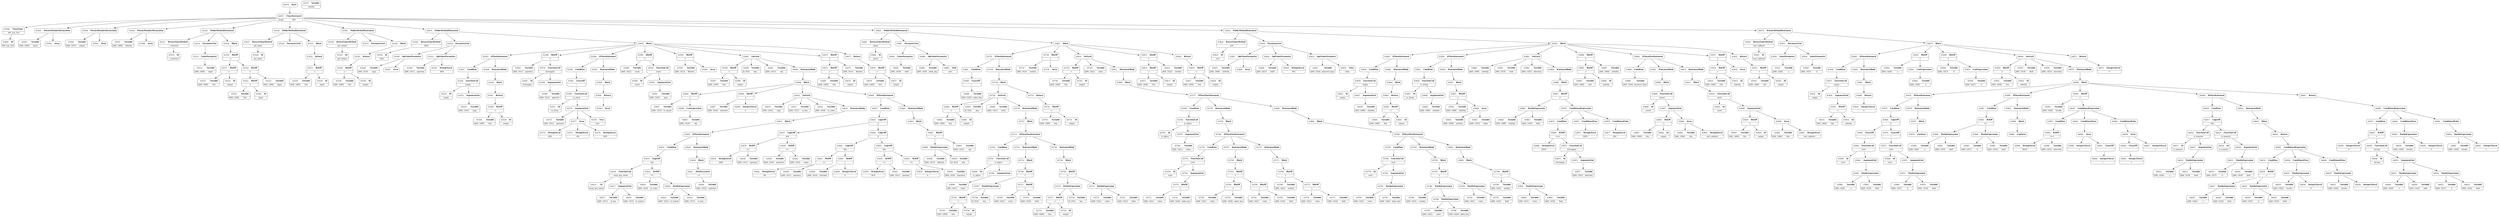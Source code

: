 digraph ast {
node [shape=none];
63499 [label=<<TABLE border='1' cellspacing='0' cellpadding='10' style='rounded' ><TR><TD border='0'>63499</TD><TD border='0'><B>Id</B></TD></TR><HR/><TR><TD border='0' cellpadding='5' colspan='2'>WP_List_Util</TD></TR></TABLE>>];
63500 [label=<<TABLE border='1' cellspacing='0' cellpadding='10' style='rounded' ><TR><TD border='0'>63500</TD><TD border='0'><B>ClassName</B></TD></TR><HR/><TR><TD border='0' cellpadding='5' colspan='2'>WP_List_Util</TD></TR></TABLE>>];
63500 -> 63499 [weight=2];
63501 [label=<<TABLE border='1' cellspacing='0' cellpadding='10' style='rounded' ><TR><TD border='0'>63501</TD><TD border='0'><B>Variable</B></TD></TR><HR/><TR><TD border='0' cellpadding='5'>(400, 1406)</TD><TD border='0' cellpadding='5'>input</TD></TR></TABLE>>];
63502 [label=<<TABLE border='1' cellspacing='0' cellpadding='10' style='rounded' ><TR><TD border='0'>63502</TD><TD border='0'><B>Array</B></TD></TR></TABLE>>];
63503 [label=<<TABLE border='1' cellspacing='0' cellpadding='10' style='rounded' ><TR><TD border='0'>63503</TD><TD border='0'><B>PrivateMemberDeclaration</B></TD></TR></TABLE>>];
63503 -> 63501 [weight=2];
63503 -> 63502 [weight=2];
63504 [label=<<TABLE border='1' cellspacing='0' cellpadding='10' style='rounded' ><TR><TD border='0'>63504</TD><TD border='0'><B>Variable</B></TD></TR><HR/><TR><TD border='0' cellpadding='5'>(400, 1407)</TD><TD border='0' cellpadding='5'>output</TD></TR></TABLE>>];
63505 [label=<<TABLE border='1' cellspacing='0' cellpadding='10' style='rounded' ><TR><TD border='0'>63505</TD><TD border='0'><B>Array</B></TD></TR></TABLE>>];
63506 [label=<<TABLE border='1' cellspacing='0' cellpadding='10' style='rounded' ><TR><TD border='0'>63506</TD><TD border='0'><B>PrivateMemberDeclaration</B></TD></TR></TABLE>>];
63506 -> 63504 [weight=2];
63506 -> 63505 [weight=2];
63507 [label=<<TABLE border='1' cellspacing='0' cellpadding='10' style='rounded' ><TR><TD border='0'>63507</TD><TD border='0'><B>Variable</B></TD></TR><HR/><TR><TD border='0' cellpadding='5'>(400, 1408)</TD><TD border='0' cellpadding='5'>orderby</TD></TR></TABLE>>];
63508 [label=<<TABLE border='1' cellspacing='0' cellpadding='10' style='rounded' ><TR><TD border='0'>63508</TD><TD border='0'><B>Array</B></TD></TR></TABLE>>];
63509 [label=<<TABLE border='1' cellspacing='0' cellpadding='10' style='rounded' ><TR><TD border='0'>63509</TD><TD border='0'><B>PrivateMemberDeclaration</B></TD></TR></TABLE>>];
63509 -> 63507 [weight=2];
63509 -> 63508 [weight=2];
63510 [label=<<TABLE border='1' cellspacing='0' cellpadding='10' style='rounded' ><TR><TD border='0'>63510</TD><TD border='0'><B>Id</B></TD></TR><HR/><TR><TD border='0' cellpadding='5' colspan='2'>__construct</TD></TR></TABLE>>];
63511 [label=<<TABLE border='1' cellspacing='0' cellpadding='10' style='rounded' ><TR><TD border='0'>63511</TD><TD border='0'><B>ReturnValueMethod</B></TD></TR><HR/><TR><TD border='0' cellpadding='5' colspan='2'>__construct</TD></TR></TABLE>>];
63511 -> 63510 [weight=2];
63512 [label=<<TABLE border='1' cellspacing='0' cellpadding='10' style='rounded' ><TR><TD border='0'>63512</TD><TD border='0'><B>Variable</B></TD></TR><HR/><TR><TD border='0' cellpadding='5'>(400, 1406)</TD><TD border='0' cellpadding='5'>input</TD></TR></TABLE>>];
63513 [label=<<TABLE border='1' cellspacing='0' cellpadding='10' style='rounded' ><TR><TD border='0'>63513</TD><TD border='0'><B>ValueParameter</B></TD></TR></TABLE>>];
63513 -> 63512 [weight=2];
63514 [label=<<TABLE border='1' cellspacing='0' cellpadding='10' style='rounded' ><TR><TD border='0'>63514</TD><TD border='0'><B>ParameterList</B></TD></TR></TABLE>>];
63514 -> 63513 [weight=2];
63515 [label=<<TABLE border='1' cellspacing='0' cellpadding='10' style='rounded' ><TR><TD border='0'>63515</TD><TD border='0'><B>Variable</B></TD></TR><HR/><TR><TD border='0' cellpadding='5'>(400, 1409)</TD><TD border='0' cellpadding='5'>this</TD></TR></TABLE>>];
63516 [label=<<TABLE border='1' cellspacing='0' cellpadding='10' style='rounded' ><TR><TD border='0'>63516</TD><TD border='0'><B>Id</B></TD></TR><HR/><TR><TD border='0' cellpadding='5' colspan='2'>output</TD></TR></TABLE>>];
63517 [label=<<TABLE border='1' cellspacing='0' cellpadding='10' style='rounded' ><TR><TD border='0'>63517</TD><TD border='0'><B>BinOP</B></TD></TR><HR/><TR><TD border='0' cellpadding='5' colspan='2'>-&gt;</TD></TR></TABLE>>];
63517 -> 63515 [weight=2];
63517 -> 63516 [weight=2];
63518 [label=<<TABLE border='1' cellspacing='0' cellpadding='10' style='rounded' ><TR><TD border='0'>63518</TD><TD border='0'><B>BinOP</B></TD></TR><HR/><TR><TD border='0' cellpadding='5' colspan='2'>=</TD></TR></TABLE>>];
63518 -> 63517 [weight=2];
63518 -> 63522 [weight=2];
63519 [label=<<TABLE border='1' cellspacing='0' cellpadding='10' style='rounded' ><TR><TD border='0'>63519</TD><TD border='0'><B>Variable</B></TD></TR><HR/><TR><TD border='0' cellpadding='5'>(400, 1409)</TD><TD border='0' cellpadding='5'>this</TD></TR></TABLE>>];
63520 [label=<<TABLE border='1' cellspacing='0' cellpadding='10' style='rounded' ><TR><TD border='0'>63520</TD><TD border='0'><B>Id</B></TD></TR><HR/><TR><TD border='0' cellpadding='5' colspan='2'>input</TD></TR></TABLE>>];
63521 [label=<<TABLE border='1' cellspacing='0' cellpadding='10' style='rounded' ><TR><TD border='0'>63521</TD><TD border='0'><B>BinOP</B></TD></TR><HR/><TR><TD border='0' cellpadding='5' colspan='2'>-&gt;</TD></TR></TABLE>>];
63521 -> 63519 [weight=2];
63521 -> 63520 [weight=2];
63522 [label=<<TABLE border='1' cellspacing='0' cellpadding='10' style='rounded' ><TR><TD border='0'>63522</TD><TD border='0'><B>BinOP</B></TD></TR><HR/><TR><TD border='0' cellpadding='5' colspan='2'>=</TD></TR></TABLE>>];
63522 -> 63521 [weight=2];
63522 -> 63523 [weight=2];
63523 [label=<<TABLE border='1' cellspacing='0' cellpadding='10' style='rounded' ><TR><TD border='0'>63523</TD><TD border='0'><B>Variable</B></TD></TR><HR/><TR><TD border='0' cellpadding='5'>(400, 1406)</TD><TD border='0' cellpadding='5'>input</TD></TR></TABLE>>];
63524 [label=<<TABLE border='1' cellspacing='0' cellpadding='10' style='rounded' ><TR><TD border='0'>63524</TD><TD border='0'><B>Block</B></TD></TR></TABLE>>];
63524 -> 63518 [weight=2];
63525 [label=<<TABLE border='1' cellspacing='0' cellpadding='10' style='rounded' ><TR><TD border='0'>63525</TD><TD border='0'><B>PublicMethodStatement</B></TD></TR></TABLE>>];
63525 -> 63511 [weight=2];
63525 -> 63514 [weight=2];
63525 -> 63524 [weight=2];
63526 [label=<<TABLE border='1' cellspacing='0' cellpadding='10' style='rounded' ><TR><TD border='0'>63526</TD><TD border='0'><B>Id</B></TD></TR><HR/><TR><TD border='0' cellpadding='5' colspan='2'>get_input</TD></TR></TABLE>>];
63527 [label=<<TABLE border='1' cellspacing='0' cellpadding='10' style='rounded' ><TR><TD border='0'>63527</TD><TD border='0'><B>ReturnValueMethod</B></TD></TR><HR/><TR><TD border='0' cellpadding='5' colspan='2'>get_input</TD></TR></TABLE>>];
63527 -> 63526 [weight=2];
63528 [label=<<TABLE border='1' cellspacing='0' cellpadding='10' style='rounded' ><TR><TD border='0'>63528</TD><TD border='0'><B>ParameterList</B></TD></TR></TABLE>>];
63529 [label=<<TABLE border='1' cellspacing='0' cellpadding='10' style='rounded' ><TR><TD border='0'>63529</TD><TD border='0'><B>Variable</B></TD></TR><HR/><TR><TD border='0' cellpadding='5'>(400, 1409)</TD><TD border='0' cellpadding='5'>this</TD></TR></TABLE>>];
63530 [label=<<TABLE border='1' cellspacing='0' cellpadding='10' style='rounded' ><TR><TD border='0'>63530</TD><TD border='0'><B>Id</B></TD></TR><HR/><TR><TD border='0' cellpadding='5' colspan='2'>input</TD></TR></TABLE>>];
63531 [label=<<TABLE border='1' cellspacing='0' cellpadding='10' style='rounded' ><TR><TD border='0'>63531</TD><TD border='0'><B>BinOP</B></TD></TR><HR/><TR><TD border='0' cellpadding='5' colspan='2'>-&gt;</TD></TR></TABLE>>];
63531 -> 63529 [weight=2];
63531 -> 63530 [weight=2];
63532 [label=<<TABLE border='1' cellspacing='0' cellpadding='10' style='rounded' ><TR><TD border='0'>63532</TD><TD border='0'><B>Return</B></TD></TR></TABLE>>];
63532 -> 63531 [weight=2];
63533 [label=<<TABLE border='1' cellspacing='0' cellpadding='10' style='rounded' ><TR><TD border='0'>63533</TD><TD border='0'><B>Block</B></TD></TR></TABLE>>];
63533 -> 63532 [weight=2];
63534 [label=<<TABLE border='1' cellspacing='0' cellpadding='10' style='rounded' ><TR><TD border='0'>63534</TD><TD border='0'><B>PublicMethodStatement</B></TD></TR></TABLE>>];
63534 -> 63527 [weight=2];
63534 -> 63528 [weight=2];
63534 -> 63533 [weight=2];
63535 [label=<<TABLE border='1' cellspacing='0' cellpadding='10' style='rounded' ><TR><TD border='0'>63535</TD><TD border='0'><B>Id</B></TD></TR><HR/><TR><TD border='0' cellpadding='5' colspan='2'>get_output</TD></TR></TABLE>>];
63536 [label=<<TABLE border='1' cellspacing='0' cellpadding='10' style='rounded' ><TR><TD border='0'>63536</TD><TD border='0'><B>ReturnValueMethod</B></TD></TR><HR/><TR><TD border='0' cellpadding='5' colspan='2'>get_output</TD></TR></TABLE>>];
63536 -> 63535 [weight=2];
63537 [label=<<TABLE border='1' cellspacing='0' cellpadding='10' style='rounded' ><TR><TD border='0'>63537</TD><TD border='0'><B>ParameterList</B></TD></TR></TABLE>>];
63538 [label=<<TABLE border='1' cellspacing='0' cellpadding='10' style='rounded' ><TR><TD border='0'>63538</TD><TD border='0'><B>Variable</B></TD></TR><HR/><TR><TD border='0' cellpadding='5'>(400, 1409)</TD><TD border='0' cellpadding='5'>this</TD></TR></TABLE>>];
63539 [label=<<TABLE border='1' cellspacing='0' cellpadding='10' style='rounded' ><TR><TD border='0'>63539</TD><TD border='0'><B>Id</B></TD></TR><HR/><TR><TD border='0' cellpadding='5' colspan='2'>output</TD></TR></TABLE>>];
63540 [label=<<TABLE border='1' cellspacing='0' cellpadding='10' style='rounded' ><TR><TD border='0'>63540</TD><TD border='0'><B>BinOP</B></TD></TR><HR/><TR><TD border='0' cellpadding='5' colspan='2'>-&gt;</TD></TR></TABLE>>];
63540 -> 63538 [weight=2];
63540 -> 63539 [weight=2];
63541 [label=<<TABLE border='1' cellspacing='0' cellpadding='10' style='rounded' ><TR><TD border='0'>63541</TD><TD border='0'><B>Return</B></TD></TR></TABLE>>];
63541 -> 63540 [weight=2];
63542 [label=<<TABLE border='1' cellspacing='0' cellpadding='10' style='rounded' ><TR><TD border='0'>63542</TD><TD border='0'><B>Block</B></TD></TR></TABLE>>];
63542 -> 63541 [weight=2];
63543 [label=<<TABLE border='1' cellspacing='0' cellpadding='10' style='rounded' ><TR><TD border='0'>63543</TD><TD border='0'><B>PublicMethodStatement</B></TD></TR></TABLE>>];
63543 -> 63536 [weight=2];
63543 -> 63537 [weight=2];
63543 -> 63542 [weight=2];
63544 [label=<<TABLE border='1' cellspacing='0' cellpadding='10' style='rounded' ><TR><TD border='0'>63544</TD><TD border='0'><B>Id</B></TD></TR><HR/><TR><TD border='0' cellpadding='5' colspan='2'>filter</TD></TR></TABLE>>];
63545 [label=<<TABLE border='1' cellspacing='0' cellpadding='10' style='rounded' ><TR><TD border='0'>63545</TD><TD border='0'><B>ReturnValueMethod</B></TD></TR><HR/><TR><TD border='0' cellpadding='5' colspan='2'>filter</TD></TR></TABLE>>];
63545 -> 63544 [weight=2];
63546 [label=<<TABLE border='1' cellspacing='0' cellpadding='10' style='rounded' ><TR><TD border='0'>63546</TD><TD border='0'><B>Variable</B></TD></TR><HR/><TR><TD border='0' cellpadding='5'>(400, 1410)</TD><TD border='0' cellpadding='5'>args</TD></TR></TABLE>>];
63547 [label=<<TABLE border='1' cellspacing='0' cellpadding='10' style='rounded' ><TR><TD border='0'>63547</TD><TD border='0'><B>Array</B></TD></TR></TABLE>>];
63548 [label=<<TABLE border='1' cellspacing='0' cellpadding='10' style='rounded' ><TR><TD border='0'>63548</TD><TD border='0'><B>OptValueParameter</B></TD></TR></TABLE>>];
63548 -> 63546 [weight=2];
63548 -> 63547 [weight=2];
63549 [label=<<TABLE border='1' cellspacing='0' cellpadding='10' style='rounded' ><TR><TD border='0'>63549</TD><TD border='0'><B>Variable</B></TD></TR><HR/><TR><TD border='0' cellpadding='5'>(400, 1411)</TD><TD border='0' cellpadding='5'>operator</TD></TR></TABLE>>];
63550 [label=<<TABLE border='1' cellspacing='0' cellpadding='10' style='rounded' ><TR><TD border='0'>63550</TD><TD border='0'><B>StringLiteral</B></TD></TR><HR/><TR><TD border='0' cellpadding='5' colspan='2'>AND</TD></TR></TABLE>>];
63551 [label=<<TABLE border='1' cellspacing='0' cellpadding='10' style='rounded' ><TR><TD border='0'>63551</TD><TD border='0'><B>OptValueParameter</B></TD></TR></TABLE>>];
63551 -> 63549 [weight=2];
63551 -> 63550 [weight=2];
63552 [label=<<TABLE border='1' cellspacing='0' cellpadding='10' style='rounded' ><TR><TD border='0'>63552</TD><TD border='0'><B>ParameterList</B></TD></TR></TABLE>>];
63552 -> 63548 [weight=2];
63552 -> 63551 [weight=2];
63553 [label=<<TABLE border='1' cellspacing='0' cellpadding='10' style='rounded' ><TR><TD border='0'>63553</TD><TD border='0'><B>Id</B></TD></TR><HR/><TR><TD border='0' cellpadding='5' colspan='2'>empty</TD></TR></TABLE>>];
63554 [label=<<TABLE border='1' cellspacing='0' cellpadding='10' style='rounded' ><TR><TD border='0'>63554</TD><TD border='0'><B>Variable</B></TD></TR><HR/><TR><TD border='0' cellpadding='5'>(400, 1410)</TD><TD border='0' cellpadding='5'>args</TD></TR></TABLE>>];
63555 [label=<<TABLE border='1' cellspacing='0' cellpadding='10' style='rounded' ><TR><TD border='0'>63555</TD><TD border='0'><B>ArgumentList</B></TD></TR></TABLE>>];
63555 -> 63554 [weight=2];
63556 [label=<<TABLE border='1' cellspacing='0' cellpadding='10' style='rounded' ><TR><TD border='0'>63556</TD><TD border='0'><B>FunctionCall</B></TD></TR><HR/><TR><TD border='0' cellpadding='5' colspan='2'>empty</TD></TR></TABLE>>];
63556 -> 63553 [weight=2];
63556 -> 63555 [weight=2];
63557 [label=<<TABLE border='1' cellspacing='0' cellpadding='10' style='rounded' ><TR><TD border='0'>63557</TD><TD border='0'><B>Condition</B></TD></TR></TABLE>>];
63557 -> 63556 [weight=2];
63558 [label=<<TABLE border='1' cellspacing='0' cellpadding='10' style='rounded' ><TR><TD border='0'>63558</TD><TD border='0'><B>Variable</B></TD></TR><HR/><TR><TD border='0' cellpadding='5'>(400, 1409)</TD><TD border='0' cellpadding='5'>this</TD></TR></TABLE>>];
63559 [label=<<TABLE border='1' cellspacing='0' cellpadding='10' style='rounded' ><TR><TD border='0'>63559</TD><TD border='0'><B>Id</B></TD></TR><HR/><TR><TD border='0' cellpadding='5' colspan='2'>output</TD></TR></TABLE>>];
63560 [label=<<TABLE border='1' cellspacing='0' cellpadding='10' style='rounded' ><TR><TD border='0'>63560</TD><TD border='0'><B>BinOP</B></TD></TR><HR/><TR><TD border='0' cellpadding='5' colspan='2'>-&gt;</TD></TR></TABLE>>];
63560 -> 63558 [weight=2];
63560 -> 63559 [weight=2];
63561 [label=<<TABLE border='1' cellspacing='0' cellpadding='10' style='rounded' ><TR><TD border='0'>63561</TD><TD border='0'><B>Return</B></TD></TR></TABLE>>];
63561 -> 63560 [weight=2];
63562 [label=<<TABLE border='1' cellspacing='0' cellpadding='10' style='rounded' ><TR><TD border='0'>63562</TD><TD border='0'><B>Block</B></TD></TR></TABLE>>];
63562 -> 63561 [weight=2];
63563 [label=<<TABLE border='1' cellspacing='0' cellpadding='10' style='rounded' ><TR><TD border='0'>63563</TD><TD border='0'><B>IfThenStatement</B></TD></TR></TABLE>>];
63563 -> 63557 [weight=2];
63563 -> 63564 [weight=2];
63564 [label=<<TABLE border='1' cellspacing='0' cellpadding='10' style='rounded' ><TR><TD border='0'>63564</TD><TD border='0'><B>StatementBody</B></TD></TR></TABLE>>];
63564 -> 63562 [weight=2];
63565 [label=<<TABLE border='1' cellspacing='0' cellpadding='10' style='rounded' ><TR><TD border='0'>63565</TD><TD border='0'><B>Variable</B></TD></TR><HR/><TR><TD border='0' cellpadding='5'>(400, 1411)</TD><TD border='0' cellpadding='5'>operator</TD></TR></TABLE>>];
63566 [label=<<TABLE border='1' cellspacing='0' cellpadding='10' style='rounded' ><TR><TD border='0'>63566</TD><TD border='0'><B>BinOP</B></TD></TR><HR/><TR><TD border='0' cellpadding='5' colspan='2'>=</TD></TR></TABLE>>];
63566 -> 63565 [weight=2];
63566 -> 63570 [weight=2];
63567 [label=<<TABLE border='1' cellspacing='0' cellpadding='10' style='rounded' ><TR><TD border='0'>63567</TD><TD border='0'><B>Id</B></TD></TR><HR/><TR><TD border='0' cellpadding='5' colspan='2'>strtoupper</TD></TR></TABLE>>];
63568 [label=<<TABLE border='1' cellspacing='0' cellpadding='10' style='rounded' ><TR><TD border='0'>63568</TD><TD border='0'><B>Variable</B></TD></TR><HR/><TR><TD border='0' cellpadding='5'>(400, 1411)</TD><TD border='0' cellpadding='5'>operator</TD></TR></TABLE>>];
63569 [label=<<TABLE border='1' cellspacing='0' cellpadding='10' style='rounded' ><TR><TD border='0'>63569</TD><TD border='0'><B>ArgumentList</B></TD></TR></TABLE>>];
63569 -> 63568 [weight=2];
63570 [label=<<TABLE border='1' cellspacing='0' cellpadding='10' style='rounded' ><TR><TD border='0'>63570</TD><TD border='0'><B>FunctionCall</B></TD></TR><HR/><TR><TD border='0' cellpadding='5' colspan='2'>strtoupper</TD></TR></TABLE>>];
63570 -> 63567 [weight=2];
63570 -> 63569 [weight=2];
63572 [label=<<TABLE border='1' cellspacing='0' cellpadding='10' style='rounded' ><TR><TD border='0'>63572</TD><TD border='0'><B>Id</B></TD></TR><HR/><TR><TD border='0' cellpadding='5' colspan='2'>in_array</TD></TR></TABLE>>];
63573 [label=<<TABLE border='1' cellspacing='0' cellpadding='10' style='rounded' ><TR><TD border='0'>63573</TD><TD border='0'><B>Variable</B></TD></TR><HR/><TR><TD border='0' cellpadding='5'>(400, 1411)</TD><TD border='0' cellpadding='5'>operator</TD></TR></TABLE>>];
63574 [label=<<TABLE border='1' cellspacing='0' cellpadding='10' style='rounded' ><TR><TD border='0'>63574</TD><TD border='0'><B>StringLiteral</B></TD></TR><HR/><TR><TD border='0' cellpadding='5' colspan='2'>AND</TD></TR></TABLE>>];
63575 [label=<<TABLE border='1' cellspacing='0' cellpadding='10' style='rounded' ><TR><TD border='0'>63575</TD><TD border='0'><B>StringLiteral</B></TD></TR><HR/><TR><TD border='0' cellpadding='5' colspan='2'>OR</TD></TR></TABLE>>];
63576 [label=<<TABLE border='1' cellspacing='0' cellpadding='10' style='rounded' ><TR><TD border='0'>63576</TD><TD border='0'><B>StringLiteral</B></TD></TR><HR/><TR><TD border='0' cellpadding='5' colspan='2'>NOT</TD></TR></TABLE>>];
63577 [label=<<TABLE border='1' cellspacing='0' cellpadding='10' style='rounded' ><TR><TD border='0'>63577</TD><TD border='0'><B>Array</B></TD></TR></TABLE>>];
63577 -> 63574 [weight=2];
63577 -> 63575 [weight=2];
63577 -> 63576 [weight=2];
63578 [label=<<TABLE border='1' cellspacing='0' cellpadding='10' style='rounded' ><TR><TD border='0'>63578</TD><TD border='0'><B>True</B></TD></TR><HR/><TR><TD border='0' cellpadding='5' colspan='2'>true</TD></TR></TABLE>>];
63579 [label=<<TABLE border='1' cellspacing='0' cellpadding='10' style='rounded' ><TR><TD border='0'>63579</TD><TD border='0'><B>ArgumentList</B></TD></TR></TABLE>>];
63579 -> 63573 [weight=2];
63579 -> 63577 [weight=2];
63579 -> 63578 [weight=2];
63580 [label=<<TABLE border='1' cellspacing='0' cellpadding='10' style='rounded' ><TR><TD border='0'>63580</TD><TD border='0'><B>FunctionCall</B></TD></TR><HR/><TR><TD border='0' cellpadding='5' colspan='2'>in_array</TD></TR></TABLE>>];
63580 -> 63572 [weight=2];
63580 -> 63579 [weight=2];
63581 [label=<<TABLE border='1' cellspacing='0' cellpadding='10' style='rounded' ><TR><TD border='0'>63581</TD><TD border='0'><B>UnaryOP</B></TD></TR><HR/><TR><TD border='0' cellpadding='5' colspan='2'>!</TD></TR></TABLE>>];
63581 -> 63580 [weight=2];
63582 [label=<<TABLE border='1' cellspacing='0' cellpadding='10' style='rounded' ><TR><TD border='0'>63582</TD><TD border='0'><B>Condition</B></TD></TR></TABLE>>];
63582 -> 63581 [weight=2];
63583 [label=<<TABLE border='1' cellspacing='0' cellpadding='10' style='rounded' ><TR><TD border='0'>63583</TD><TD border='0'><B>Array</B></TD></TR></TABLE>>];
63584 [label=<<TABLE border='1' cellspacing='0' cellpadding='10' style='rounded' ><TR><TD border='0'>63584</TD><TD border='0'><B>Return</B></TD></TR></TABLE>>];
63584 -> 63583 [weight=2];
63585 [label=<<TABLE border='1' cellspacing='0' cellpadding='10' style='rounded' ><TR><TD border='0'>63585</TD><TD border='0'><B>Block</B></TD></TR></TABLE>>];
63585 -> 63584 [weight=2];
63586 [label=<<TABLE border='1' cellspacing='0' cellpadding='10' style='rounded' ><TR><TD border='0'>63586</TD><TD border='0'><B>IfThenStatement</B></TD></TR></TABLE>>];
63586 -> 63582 [weight=2];
63586 -> 63587 [weight=2];
63587 [label=<<TABLE border='1' cellspacing='0' cellpadding='10' style='rounded' ><TR><TD border='0'>63587</TD><TD border='0'><B>StatementBody</B></TD></TR></TABLE>>];
63587 -> 63585 [weight=2];
63588 [label=<<TABLE border='1' cellspacing='0' cellpadding='10' style='rounded' ><TR><TD border='0'>63588</TD><TD border='0'><B>Variable</B></TD></TR><HR/><TR><TD border='0' cellpadding='5'>(400, 1412)</TD><TD border='0' cellpadding='5'>count</TD></TR></TABLE>>];
63589 [label=<<TABLE border='1' cellspacing='0' cellpadding='10' style='rounded' ><TR><TD border='0'>63589</TD><TD border='0'><B>BinOP</B></TD></TR><HR/><TR><TD border='0' cellpadding='5' colspan='2'>=</TD></TR></TABLE>>];
63589 -> 63588 [weight=2];
63589 -> 63593 [weight=2];
63590 [label=<<TABLE border='1' cellspacing='0' cellpadding='10' style='rounded' ><TR><TD border='0'>63590</TD><TD border='0'><B>Id</B></TD></TR><HR/><TR><TD border='0' cellpadding='5' colspan='2'>count</TD></TR></TABLE>>];
63591 [label=<<TABLE border='1' cellspacing='0' cellpadding='10' style='rounded' ><TR><TD border='0'>63591</TD><TD border='0'><B>Variable</B></TD></TR><HR/><TR><TD border='0' cellpadding='5'>(400, 1410)</TD><TD border='0' cellpadding='5'>args</TD></TR></TABLE>>];
63592 [label=<<TABLE border='1' cellspacing='0' cellpadding='10' style='rounded' ><TR><TD border='0'>63592</TD><TD border='0'><B>ArgumentList</B></TD></TR></TABLE>>];
63592 -> 63591 [weight=2];
63593 [label=<<TABLE border='1' cellspacing='0' cellpadding='10' style='rounded' ><TR><TD border='0'>63593</TD><TD border='0'><B>FunctionCall</B></TD></TR><HR/><TR><TD border='0' cellpadding='5' colspan='2'>count</TD></TR></TABLE>>];
63593 -> 63590 [weight=2];
63593 -> 63592 [weight=2];
63594 [label=<<TABLE border='1' cellspacing='0' cellpadding='10' style='rounded' ><TR><TD border='0'>63594</TD><TD border='0'><B>Variable</B></TD></TR><HR/><TR><TD border='0' cellpadding='5'>(400, 1413)</TD><TD border='0' cellpadding='5'>filtered</TD></TR></TABLE>>];
63595 [label=<<TABLE border='1' cellspacing='0' cellpadding='10' style='rounded' ><TR><TD border='0'>63595</TD><TD border='0'><B>BinOP</B></TD></TR><HR/><TR><TD border='0' cellpadding='5' colspan='2'>=</TD></TR></TABLE>>];
63595 -> 63594 [weight=2];
63595 -> 63596 [weight=2];
63596 [label=<<TABLE border='1' cellspacing='0' cellpadding='10' style='rounded' ><TR><TD border='0'>63596</TD><TD border='0'><B>Array</B></TD></TR></TABLE>>];
63597 [label=<<TABLE border='1' cellspacing='0' cellpadding='10' style='rounded' ><TR><TD border='0'>63597</TD><TD border='0'><B>Variable</B></TD></TR><HR/><TR><TD border='0' cellpadding='5'>(400, 1409)</TD><TD border='0' cellpadding='5'>this</TD></TR></TABLE>>];
63598 [label=<<TABLE border='1' cellspacing='0' cellpadding='10' style='rounded' ><TR><TD border='0'>63598</TD><TD border='0'><B>Id</B></TD></TR><HR/><TR><TD border='0' cellpadding='5' colspan='2'>output</TD></TR></TABLE>>];
63599 [label=<<TABLE border='1' cellspacing='0' cellpadding='10' style='rounded' ><TR><TD border='0'>63599</TD><TD border='0'><B>BinOP</B></TD></TR><HR/><TR><TD border='0' cellpadding='5' colspan='2'>-&gt;</TD></TR></TABLE>>];
63599 -> 63597 [weight=2];
63599 -> 63598 [weight=2];
63600 [label=<<TABLE border='1' cellspacing='0' cellpadding='10' style='rounded' ><TR><TD border='0'>63600</TD><TD border='0'><B>Variable</B></TD></TR><HR/><TR><TD border='0' cellpadding='5'>(0, 816)</TD><TD border='0' cellpadding='5'>key</TD></TR></TABLE>>];
63601 [label=<<TABLE border='1' cellspacing='0' cellpadding='10' style='rounded' ><TR><TD border='0'>63601</TD><TD border='0'><B>Variable</B></TD></TR><HR/><TR><TD border='0' cellpadding='5'>(400, 1414)</TD><TD border='0' cellpadding='5'>obj</TD></TR></TABLE>>];
63603 [label=<<TABLE border='1' cellspacing='0' cellpadding='10' style='rounded' ><TR><TD border='0'>63603</TD><TD border='0'><B>Variable</B></TD></TR><HR/><TR><TD border='0' cellpadding='5'>(400, 1415)</TD><TD border='0' cellpadding='5'>to_match</TD></TR></TABLE>>];
63604 [label=<<TABLE border='1' cellspacing='0' cellpadding='10' style='rounded' ><TR><TD border='0'>63604</TD><TD border='0'><B>BinOP</B></TD></TR><HR/><TR><TD border='0' cellpadding='5' colspan='2'>=</TD></TR></TABLE>>];
63604 -> 63603 [weight=2];
63604 -> 63606 [weight=2];
63605 [label=<<TABLE border='1' cellspacing='0' cellpadding='10' style='rounded' ><TR><TD border='0'>63605</TD><TD border='0'><B>Variable</B></TD></TR><HR/><TR><TD border='0' cellpadding='5'>(400, 1414)</TD><TD border='0' cellpadding='5'>obj</TD></TR></TABLE>>];
63606 [label=<<TABLE border='1' cellspacing='0' cellpadding='10' style='rounded' ><TR><TD border='0'>63606</TD><TD border='0'><B>CastExpression</B></TD></TR></TABLE>>];
63606 -> 63605 [weight=2];
63607 [label=<<TABLE border='1' cellspacing='0' cellpadding='10' style='rounded' ><TR><TD border='0'>63607</TD><TD border='0'><B>Variable</B></TD></TR><HR/><TR><TD border='0' cellpadding='5'>(400, 1416)</TD><TD border='0' cellpadding='5'>matched</TD></TR></TABLE>>];
63608 [label=<<TABLE border='1' cellspacing='0' cellpadding='10' style='rounded' ><TR><TD border='0'>63608</TD><TD border='0'><B>BinOP</B></TD></TR><HR/><TR><TD border='0' cellpadding='5' colspan='2'>=</TD></TR></TABLE>>];
63608 -> 63607 [weight=2];
63608 -> 63609 [weight=2];
63609 [label=<<TABLE border='1' cellspacing='0' cellpadding='10' style='rounded' ><TR><TD border='0'>63609</TD><TD border='0'><B>IntegerLiteral</B></TD></TR><HR/><TR><TD border='0' cellpadding='5' colspan='2'>0</TD></TR></TABLE>>];
63610 [label=<<TABLE border='1' cellspacing='0' cellpadding='10' style='rounded' ><TR><TD border='0'>63610</TD><TD border='0'><B>Variable</B></TD></TR><HR/><TR><TD border='0' cellpadding='5'>(400, 1410)</TD><TD border='0' cellpadding='5'>args</TD></TR></TABLE>>];
63611 [label=<<TABLE border='1' cellspacing='0' cellpadding='10' style='rounded' ><TR><TD border='0'>63611</TD><TD border='0'><B>Variable</B></TD></TR><HR/><TR><TD border='0' cellpadding='5'>(400, 1417)</TD><TD border='0' cellpadding='5'>m_key</TD></TR></TABLE>>];
63612 [label=<<TABLE border='1' cellspacing='0' cellpadding='10' style='rounded' ><TR><TD border='0'>63612</TD><TD border='0'><B>Variable</B></TD></TR><HR/><TR><TD border='0' cellpadding='5'>(400, 1418)</TD><TD border='0' cellpadding='5'>m_value</TD></TR></TABLE>>];
63614 [label=<<TABLE border='1' cellspacing='0' cellpadding='10' style='rounded' ><TR><TD border='0'>63614</TD><TD border='0'><B>Id</B></TD></TR><HR/><TR><TD border='0' cellpadding='5' colspan='2'>array_key_exists</TD></TR></TABLE>>];
63615 [label=<<TABLE border='1' cellspacing='0' cellpadding='10' style='rounded' ><TR><TD border='0'>63615</TD><TD border='0'><B>Variable</B></TD></TR><HR/><TR><TD border='0' cellpadding='5'>(400, 1417)</TD><TD border='0' cellpadding='5'>m_key</TD></TR></TABLE>>];
63616 [label=<<TABLE border='1' cellspacing='0' cellpadding='10' style='rounded' ><TR><TD border='0'>63616</TD><TD border='0'><B>Variable</B></TD></TR><HR/><TR><TD border='0' cellpadding='5'>(400, 1415)</TD><TD border='0' cellpadding='5'>to_match</TD></TR></TABLE>>];
63617 [label=<<TABLE border='1' cellspacing='0' cellpadding='10' style='rounded' ><TR><TD border='0'>63617</TD><TD border='0'><B>ArgumentList</B></TD></TR></TABLE>>];
63617 -> 63615 [weight=2];
63617 -> 63616 [weight=2];
63618 [label=<<TABLE border='1' cellspacing='0' cellpadding='10' style='rounded' ><TR><TD border='0'>63618</TD><TD border='0'><B>FunctionCall</B></TD></TR><HR/><TR><TD border='0' cellpadding='5' colspan='2'>array_key_exists</TD></TR></TABLE>>];
63618 -> 63614 [weight=2];
63618 -> 63617 [weight=2];
63619 [label=<<TABLE border='1' cellspacing='0' cellpadding='10' style='rounded' ><TR><TD border='0'>63619</TD><TD border='0'><B>LogicOP</B></TD></TR><HR/><TR><TD border='0' cellpadding='5' colspan='2'>&amp;&amp;</TD></TR></TABLE>>];
63619 -> 63618 [weight=2];
63619 -> 63621 [weight=2];
63620 [label=<<TABLE border='1' cellspacing='0' cellpadding='10' style='rounded' ><TR><TD border='0'>63620</TD><TD border='0'><B>Variable</B></TD></TR><HR/><TR><TD border='0' cellpadding='5'>(400, 1418)</TD><TD border='0' cellpadding='5'>m_value</TD></TR></TABLE>>];
63621 [label=<<TABLE border='1' cellspacing='0' cellpadding='10' style='rounded' ><TR><TD border='0'>63621</TD><TD border='0'><B>RelOP</B></TD></TR><HR/><TR><TD border='0' cellpadding='5' colspan='2'>==</TD></TR></TABLE>>];
63621 -> 63620 [weight=2];
63621 -> 63624 [weight=2];
63622 [label=<<TABLE border='1' cellspacing='0' cellpadding='10' style='rounded' ><TR><TD border='0'>63622</TD><TD border='0'><B>Variable</B></TD></TR><HR/><TR><TD border='0' cellpadding='5'>(400, 1415)</TD><TD border='0' cellpadding='5'>to_match</TD></TR></TABLE>>];
63623 [label=<<TABLE border='1' cellspacing='0' cellpadding='10' style='rounded' ><TR><TD border='0'>63623</TD><TD border='0'><B>Variable</B></TD></TR><HR/><TR><TD border='0' cellpadding='5'>(400, 1417)</TD><TD border='0' cellpadding='5'>m_key</TD></TR></TABLE>>];
63624 [label=<<TABLE border='1' cellspacing='0' cellpadding='10' style='rounded' ><TR><TD border='0'>63624</TD><TD border='0'><B>PostfixExpression</B></TD></TR></TABLE>>];
63624 -> 63622 [weight=2];
63624 -> 63623 [weight=2];
63625 [label=<<TABLE border='1' cellspacing='0' cellpadding='10' style='rounded' ><TR><TD border='0'>63625</TD><TD border='0'><B>Condition</B></TD></TR></TABLE>>];
63625 -> 63619 [weight=2];
63626 [label=<<TABLE border='1' cellspacing='0' cellpadding='10' style='rounded' ><TR><TD border='0'>63626</TD><TD border='0'><B>Variable</B></TD></TR><HR/><TR><TD border='0' cellpadding='5'>(400, 1416)</TD><TD border='0' cellpadding='5'>matched</TD></TR></TABLE>>];
63627 [label=<<TABLE border='1' cellspacing='0' cellpadding='10' style='rounded' ><TR><TD border='0'>63627</TD><TD border='0'><B>PostIncrement</B></TD></TR><HR/><TR><TD border='0' cellpadding='5' colspan='2'>++</TD></TR></TABLE>>];
63627 -> 63626 [weight=2];
63628 [label=<<TABLE border='1' cellspacing='0' cellpadding='10' style='rounded' ><TR><TD border='0'>63628</TD><TD border='0'><B>Block</B></TD></TR></TABLE>>];
63628 -> 63627 [weight=2];
63629 [label=<<TABLE border='1' cellspacing='0' cellpadding='10' style='rounded' ><TR><TD border='0'>63629</TD><TD border='0'><B>IfThenStatement</B></TD></TR></TABLE>>];
63629 -> 63625 [weight=2];
63629 -> 63630 [weight=2];
63630 [label=<<TABLE border='1' cellspacing='0' cellpadding='10' style='rounded' ><TR><TD border='0'>63630</TD><TD border='0'><B>StatementBody</B></TD></TR></TABLE>>];
63630 -> 63628 [weight=2];
63631 [label=<<TABLE border='1' cellspacing='0' cellpadding='10' style='rounded' ><TR><TD border='0'>63631</TD><TD border='0'><B>Block</B></TD></TR></TABLE>>];
63631 -> 63629 [weight=2];
63632 [label=<<TABLE border='1' cellspacing='0' cellpadding='10' style='rounded' ><TR><TD border='0'>63632</TD><TD border='0'><B>ForEach</B></TD></TR></TABLE>>];
63632 -> 63610 [weight=2];
63632 -> 63611 [weight=2];
63632 -> 63612 [weight=2];
63632 -> 63633 [weight=2];
63633 [label=<<TABLE border='1' cellspacing='0' cellpadding='10' style='rounded' ><TR><TD border='0'>63633</TD><TD border='0'><B>StatementBody</B></TD></TR></TABLE>>];
63633 -> 63631 [weight=2];
63634 [label=<<TABLE border='1' cellspacing='0' cellpadding='10' style='rounded' ><TR><TD border='0'>63634</TD><TD border='0'><B>StringLiteral</B></TD></TR><HR/><TR><TD border='0' cellpadding='5' colspan='2'>AND</TD></TR></TABLE>>];
63635 [label=<<TABLE border='1' cellspacing='0' cellpadding='10' style='rounded' ><TR><TD border='0'>63635</TD><TD border='0'><B>RelOP</B></TD></TR><HR/><TR><TD border='0' cellpadding='5' colspan='2'>==</TD></TR></TABLE>>];
63635 -> 63634 [weight=2];
63635 -> 63636 [weight=2];
63636 [label=<<TABLE border='1' cellspacing='0' cellpadding='10' style='rounded' ><TR><TD border='0'>63636</TD><TD border='0'><B>Variable</B></TD></TR><HR/><TR><TD border='0' cellpadding='5'>(400, 1411)</TD><TD border='0' cellpadding='5'>operator</TD></TR></TABLE>>];
63637 [label=<<TABLE border='1' cellspacing='0' cellpadding='10' style='rounded' ><TR><TD border='0'>63637</TD><TD border='0'><B>LogicOP</B></TD></TR><HR/><TR><TD border='0' cellpadding='5' colspan='2'>&amp;&amp;</TD></TR></TABLE>>];
63637 -> 63635 [weight=2];
63637 -> 63639 [weight=2];
63638 [label=<<TABLE border='1' cellspacing='0' cellpadding='10' style='rounded' ><TR><TD border='0'>63638</TD><TD border='0'><B>Variable</B></TD></TR><HR/><TR><TD border='0' cellpadding='5'>(400, 1416)</TD><TD border='0' cellpadding='5'>matched</TD></TR></TABLE>>];
63639 [label=<<TABLE border='1' cellspacing='0' cellpadding='10' style='rounded' ><TR><TD border='0'>63639</TD><TD border='0'><B>RelOP</B></TD></TR><HR/><TR><TD border='0' cellpadding='5' colspan='2'>==</TD></TR></TABLE>>];
63639 -> 63638 [weight=2];
63639 -> 63640 [weight=2];
63640 [label=<<TABLE border='1' cellspacing='0' cellpadding='10' style='rounded' ><TR><TD border='0'>63640</TD><TD border='0'><B>Variable</B></TD></TR><HR/><TR><TD border='0' cellpadding='5'>(400, 1412)</TD><TD border='0' cellpadding='5'>count</TD></TR></TABLE>>];
63641 [label=<<TABLE border='1' cellspacing='0' cellpadding='10' style='rounded' ><TR><TD border='0'>63641</TD><TD border='0'><B>LogicOP</B></TD></TR><HR/><TR><TD border='0' cellpadding='5' colspan='2'>||</TD></TR></TABLE>>];
63641 -> 63637 [weight=2];
63641 -> 63649 [weight=2];
63642 [label=<<TABLE border='1' cellspacing='0' cellpadding='10' style='rounded' ><TR><TD border='0'>63642</TD><TD border='0'><B>StringLiteral</B></TD></TR><HR/><TR><TD border='0' cellpadding='5' colspan='2'>OR</TD></TR></TABLE>>];
63643 [label=<<TABLE border='1' cellspacing='0' cellpadding='10' style='rounded' ><TR><TD border='0'>63643</TD><TD border='0'><B>RelOP</B></TD></TR><HR/><TR><TD border='0' cellpadding='5' colspan='2'>==</TD></TR></TABLE>>];
63643 -> 63642 [weight=2];
63643 -> 63644 [weight=2];
63644 [label=<<TABLE border='1' cellspacing='0' cellpadding='10' style='rounded' ><TR><TD border='0'>63644</TD><TD border='0'><B>Variable</B></TD></TR><HR/><TR><TD border='0' cellpadding='5'>(400, 1411)</TD><TD border='0' cellpadding='5'>operator</TD></TR></TABLE>>];
63645 [label=<<TABLE border='1' cellspacing='0' cellpadding='10' style='rounded' ><TR><TD border='0'>63645</TD><TD border='0'><B>LogicOP</B></TD></TR><HR/><TR><TD border='0' cellpadding='5' colspan='2'>&amp;&amp;</TD></TR></TABLE>>];
63645 -> 63643 [weight=2];
63645 -> 63647 [weight=2];
63646 [label=<<TABLE border='1' cellspacing='0' cellpadding='10' style='rounded' ><TR><TD border='0'>63646</TD><TD border='0'><B>Variable</B></TD></TR><HR/><TR><TD border='0' cellpadding='5'>(400, 1416)</TD><TD border='0' cellpadding='5'>matched</TD></TR></TABLE>>];
63647 [label=<<TABLE border='1' cellspacing='0' cellpadding='10' style='rounded' ><TR><TD border='0'>63647</TD><TD border='0'><B>RelOP</B></TD></TR><HR/><TR><TD border='0' cellpadding='5' colspan='2'>&gt;</TD></TR></TABLE>>];
63647 -> 63646 [weight=2];
63647 -> 63648 [weight=2];
63648 [label=<<TABLE border='1' cellspacing='0' cellpadding='10' style='rounded' ><TR><TD border='0'>63648</TD><TD border='0'><B>IntegerLiteral</B></TD></TR><HR/><TR><TD border='0' cellpadding='5' colspan='2'>0</TD></TR></TABLE>>];
63649 [label=<<TABLE border='1' cellspacing='0' cellpadding='10' style='rounded' ><TR><TD border='0'>63649</TD><TD border='0'><B>LogicOP</B></TD></TR><HR/><TR><TD border='0' cellpadding='5' colspan='2'>||</TD></TR></TABLE>>];
63649 -> 63645 [weight=2];
63649 -> 63653 [weight=2];
63650 [label=<<TABLE border='1' cellspacing='0' cellpadding='10' style='rounded' ><TR><TD border='0'>63650</TD><TD border='0'><B>StringLiteral</B></TD></TR><HR/><TR><TD border='0' cellpadding='5' colspan='2'>NOT</TD></TR></TABLE>>];
63651 [label=<<TABLE border='1' cellspacing='0' cellpadding='10' style='rounded' ><TR><TD border='0'>63651</TD><TD border='0'><B>RelOP</B></TD></TR><HR/><TR><TD border='0' cellpadding='5' colspan='2'>==</TD></TR></TABLE>>];
63651 -> 63650 [weight=2];
63651 -> 63652 [weight=2];
63652 [label=<<TABLE border='1' cellspacing='0' cellpadding='10' style='rounded' ><TR><TD border='0'>63652</TD><TD border='0'><B>Variable</B></TD></TR><HR/><TR><TD border='0' cellpadding='5'>(400, 1411)</TD><TD border='0' cellpadding='5'>operator</TD></TR></TABLE>>];
63653 [label=<<TABLE border='1' cellspacing='0' cellpadding='10' style='rounded' ><TR><TD border='0'>63653</TD><TD border='0'><B>LogicOP</B></TD></TR><HR/><TR><TD border='0' cellpadding='5' colspan='2'>&amp;&amp;</TD></TR></TABLE>>];
63653 -> 63651 [weight=2];
63653 -> 63655 [weight=2];
63654 [label=<<TABLE border='1' cellspacing='0' cellpadding='10' style='rounded' ><TR><TD border='0'>63654</TD><TD border='0'><B>IntegerLiteral</B></TD></TR><HR/><TR><TD border='0' cellpadding='5' colspan='2'>0</TD></TR></TABLE>>];
63655 [label=<<TABLE border='1' cellspacing='0' cellpadding='10' style='rounded' ><TR><TD border='0'>63655</TD><TD border='0'><B>RelOP</B></TD></TR><HR/><TR><TD border='0' cellpadding='5' colspan='2'>==</TD></TR></TABLE>>];
63655 -> 63654 [weight=2];
63655 -> 63656 [weight=2];
63656 [label=<<TABLE border='1' cellspacing='0' cellpadding='10' style='rounded' ><TR><TD border='0'>63656</TD><TD border='0'><B>Variable</B></TD></TR><HR/><TR><TD border='0' cellpadding='5'>(400, 1416)</TD><TD border='0' cellpadding='5'>matched</TD></TR></TABLE>>];
63657 [label=<<TABLE border='1' cellspacing='0' cellpadding='10' style='rounded' ><TR><TD border='0'>63657</TD><TD border='0'><B>Condition</B></TD></TR></TABLE>>];
63657 -> 63641 [weight=2];
63658 [label=<<TABLE border='1' cellspacing='0' cellpadding='10' style='rounded' ><TR><TD border='0'>63658</TD><TD border='0'><B>Variable</B></TD></TR><HR/><TR><TD border='0' cellpadding='5'>(400, 1413)</TD><TD border='0' cellpadding='5'>filtered</TD></TR></TABLE>>];
63659 [label=<<TABLE border='1' cellspacing='0' cellpadding='10' style='rounded' ><TR><TD border='0'>63659</TD><TD border='0'><B>Variable</B></TD></TR><HR/><TR><TD border='0' cellpadding='5'>(0, 816)</TD><TD border='0' cellpadding='5'>key</TD></TR></TABLE>>];
63660 [label=<<TABLE border='1' cellspacing='0' cellpadding='10' style='rounded' ><TR><TD border='0'>63660</TD><TD border='0'><B>PostfixExpression</B></TD></TR></TABLE>>];
63660 -> 63658 [weight=2];
63660 -> 63659 [weight=2];
63661 [label=<<TABLE border='1' cellspacing='0' cellpadding='10' style='rounded' ><TR><TD border='0'>63661</TD><TD border='0'><B>BinOP</B></TD></TR><HR/><TR><TD border='0' cellpadding='5' colspan='2'>=</TD></TR></TABLE>>];
63661 -> 63660 [weight=2];
63661 -> 63662 [weight=2];
63662 [label=<<TABLE border='1' cellspacing='0' cellpadding='10' style='rounded' ><TR><TD border='0'>63662</TD><TD border='0'><B>Variable</B></TD></TR><HR/><TR><TD border='0' cellpadding='5'>(400, 1414)</TD><TD border='0' cellpadding='5'>obj</TD></TR></TABLE>>];
63663 [label=<<TABLE border='1' cellspacing='0' cellpadding='10' style='rounded' ><TR><TD border='0'>63663</TD><TD border='0'><B>Block</B></TD></TR></TABLE>>];
63663 -> 63661 [weight=2];
63664 [label=<<TABLE border='1' cellspacing='0' cellpadding='10' style='rounded' ><TR><TD border='0'>63664</TD><TD border='0'><B>IfThenStatement</B></TD></TR></TABLE>>];
63664 -> 63657 [weight=2];
63664 -> 63665 [weight=2];
63665 [label=<<TABLE border='1' cellspacing='0' cellpadding='10' style='rounded' ><TR><TD border='0'>63665</TD><TD border='0'><B>StatementBody</B></TD></TR></TABLE>>];
63665 -> 63663 [weight=2];
63666 [label=<<TABLE border='1' cellspacing='0' cellpadding='10' style='rounded' ><TR><TD border='0'>63666</TD><TD border='0'><B>Block</B></TD></TR></TABLE>>];
63666 -> 63604 [weight=2];
63666 -> 63608 [weight=2];
63666 -> 63632 [weight=2];
63666 -> 63664 [weight=2];
63667 [label=<<TABLE border='1' cellspacing='0' cellpadding='10' style='rounded' ><TR><TD border='0'>63667</TD><TD border='0'><B>ForEach</B></TD></TR></TABLE>>];
63667 -> 63599 [weight=2];
63667 -> 63600 [weight=2];
63667 -> 63601 [weight=2];
63667 -> 63668 [weight=2];
63668 [label=<<TABLE border='1' cellspacing='0' cellpadding='10' style='rounded' ><TR><TD border='0'>63668</TD><TD border='0'><B>StatementBody</B></TD></TR></TABLE>>];
63668 -> 63666 [weight=2];
63669 [label=<<TABLE border='1' cellspacing='0' cellpadding='10' style='rounded' ><TR><TD border='0'>63669</TD><TD border='0'><B>Variable</B></TD></TR><HR/><TR><TD border='0' cellpadding='5'>(400, 1409)</TD><TD border='0' cellpadding='5'>this</TD></TR></TABLE>>];
63670 [label=<<TABLE border='1' cellspacing='0' cellpadding='10' style='rounded' ><TR><TD border='0'>63670</TD><TD border='0'><B>Id</B></TD></TR><HR/><TR><TD border='0' cellpadding='5' colspan='2'>output</TD></TR></TABLE>>];
63671 [label=<<TABLE border='1' cellspacing='0' cellpadding='10' style='rounded' ><TR><TD border='0'>63671</TD><TD border='0'><B>BinOP</B></TD></TR><HR/><TR><TD border='0' cellpadding='5' colspan='2'>-&gt;</TD></TR></TABLE>>];
63671 -> 63669 [weight=2];
63671 -> 63670 [weight=2];
63672 [label=<<TABLE border='1' cellspacing='0' cellpadding='10' style='rounded' ><TR><TD border='0'>63672</TD><TD border='0'><B>BinOP</B></TD></TR><HR/><TR><TD border='0' cellpadding='5' colspan='2'>=</TD></TR></TABLE>>];
63672 -> 63671 [weight=2];
63672 -> 63673 [weight=2];
63673 [label=<<TABLE border='1' cellspacing='0' cellpadding='10' style='rounded' ><TR><TD border='0'>63673</TD><TD border='0'><B>Variable</B></TD></TR><HR/><TR><TD border='0' cellpadding='5'>(400, 1413)</TD><TD border='0' cellpadding='5'>filtered</TD></TR></TABLE>>];
63674 [label=<<TABLE border='1' cellspacing='0' cellpadding='10' style='rounded' ><TR><TD border='0'>63674</TD><TD border='0'><B>Variable</B></TD></TR><HR/><TR><TD border='0' cellpadding='5'>(400, 1409)</TD><TD border='0' cellpadding='5'>this</TD></TR></TABLE>>];
63675 [label=<<TABLE border='1' cellspacing='0' cellpadding='10' style='rounded' ><TR><TD border='0'>63675</TD><TD border='0'><B>Id</B></TD></TR><HR/><TR><TD border='0' cellpadding='5' colspan='2'>output</TD></TR></TABLE>>];
63676 [label=<<TABLE border='1' cellspacing='0' cellpadding='10' style='rounded' ><TR><TD border='0'>63676</TD><TD border='0'><B>BinOP</B></TD></TR><HR/><TR><TD border='0' cellpadding='5' colspan='2'>-&gt;</TD></TR></TABLE>>];
63676 -> 63674 [weight=2];
63676 -> 63675 [weight=2];
63677 [label=<<TABLE border='1' cellspacing='0' cellpadding='10' style='rounded' ><TR><TD border='0'>63677</TD><TD border='0'><B>Return</B></TD></TR></TABLE>>];
63677 -> 63676 [weight=2];
63678 [label=<<TABLE border='1' cellspacing='0' cellpadding='10' style='rounded' ><TR><TD border='0'>63678</TD><TD border='0'><B>Block</B></TD></TR></TABLE>>];
63678 -> 63563 [weight=2];
63678 -> 63566 [weight=2];
63678 -> 63586 [weight=2];
63678 -> 63589 [weight=2];
63678 -> 63595 [weight=2];
63678 -> 63667 [weight=2];
63678 -> 63672 [weight=2];
63678 -> 63677 [weight=2];
63679 [label=<<TABLE border='1' cellspacing='0' cellpadding='10' style='rounded' ><TR><TD border='0'>63679</TD><TD border='0'><B>PublicMethodStatement</B></TD></TR></TABLE>>];
63679 -> 63545 [weight=2];
63679 -> 63552 [weight=2];
63679 -> 63678 [weight=2];
63680 [label=<<TABLE border='1' cellspacing='0' cellpadding='10' style='rounded' ><TR><TD border='0'>63680</TD><TD border='0'><B>Id</B></TD></TR><HR/><TR><TD border='0' cellpadding='5' colspan='2'>pluck</TD></TR></TABLE>>];
63681 [label=<<TABLE border='1' cellspacing='0' cellpadding='10' style='rounded' ><TR><TD border='0'>63681</TD><TD border='0'><B>ReturnValueMethod</B></TD></TR><HR/><TR><TD border='0' cellpadding='5' colspan='2'>pluck</TD></TR></TABLE>>];
63681 -> 63680 [weight=2];
63682 [label=<<TABLE border='1' cellspacing='0' cellpadding='10' style='rounded' ><TR><TD border='0'>63682</TD><TD border='0'><B>Variable</B></TD></TR><HR/><TR><TD border='0' cellpadding='5'>(400, 1419)</TD><TD border='0' cellpadding='5'>field</TD></TR></TABLE>>];
63683 [label=<<TABLE border='1' cellspacing='0' cellpadding='10' style='rounded' ><TR><TD border='0'>63683</TD><TD border='0'><B>ValueParameter</B></TD></TR></TABLE>>];
63683 -> 63682 [weight=2];
63684 [label=<<TABLE border='1' cellspacing='0' cellpadding='10' style='rounded' ><TR><TD border='0'>63684</TD><TD border='0'><B>Variable</B></TD></TR><HR/><TR><TD border='0' cellpadding='5'>(400, 1420)</TD><TD border='0' cellpadding='5'>index_key</TD></TR></TABLE>>];
63685 [label=<<TABLE border='1' cellspacing='0' cellpadding='10' style='rounded' ><TR><TD border='0'>63685</TD><TD border='0'><B>Null</B></TD></TR><HR/><TR><TD border='0' cellpadding='5' colspan='2'>null</TD></TR></TABLE>>];
63686 [label=<<TABLE border='1' cellspacing='0' cellpadding='10' style='rounded' ><TR><TD border='0'>63686</TD><TD border='0'><B>OptValueParameter</B></TD></TR></TABLE>>];
63686 -> 63684 [weight=2];
63686 -> 63685 [weight=2];
63687 [label=<<TABLE border='1' cellspacing='0' cellpadding='10' style='rounded' ><TR><TD border='0'>63687</TD><TD border='0'><B>ParameterList</B></TD></TR></TABLE>>];
63687 -> 63683 [weight=2];
63687 -> 63686 [weight=2];
63689 [label=<<TABLE border='1' cellspacing='0' cellpadding='10' style='rounded' ><TR><TD border='0'>63689</TD><TD border='0'><B>Variable</B></TD></TR><HR/><TR><TD border='0' cellpadding='5'>(400, 1420)</TD><TD border='0' cellpadding='5'>index_key</TD></TR></TABLE>>];
63690 [label=<<TABLE border='1' cellspacing='0' cellpadding='10' style='rounded' ><TR><TD border='0'>63690</TD><TD border='0'><B>UnaryOP</B></TD></TR><HR/><TR><TD border='0' cellpadding='5' colspan='2'>!</TD></TR></TABLE>>];
63690 -> 63689 [weight=2];
63691 [label=<<TABLE border='1' cellspacing='0' cellpadding='10' style='rounded' ><TR><TD border='0'>63691</TD><TD border='0'><B>Condition</B></TD></TR></TABLE>>];
63691 -> 63690 [weight=2];
63692 [label=<<TABLE border='1' cellspacing='0' cellpadding='10' style='rounded' ><TR><TD border='0'>63692</TD><TD border='0'><B>Variable</B></TD></TR><HR/><TR><TD border='0' cellpadding='5'>(400, 1409)</TD><TD border='0' cellpadding='5'>this</TD></TR></TABLE>>];
63693 [label=<<TABLE border='1' cellspacing='0' cellpadding='10' style='rounded' ><TR><TD border='0'>63693</TD><TD border='0'><B>Id</B></TD></TR><HR/><TR><TD border='0' cellpadding='5' colspan='2'>output</TD></TR></TABLE>>];
63694 [label=<<TABLE border='1' cellspacing='0' cellpadding='10' style='rounded' ><TR><TD border='0'>63694</TD><TD border='0'><B>BinOP</B></TD></TR><HR/><TR><TD border='0' cellpadding='5' colspan='2'>-&gt;</TD></TR></TABLE>>];
63694 -> 63692 [weight=2];
63694 -> 63693 [weight=2];
63695 [label=<<TABLE border='1' cellspacing='0' cellpadding='10' style='rounded' ><TR><TD border='0'>63695</TD><TD border='0'><B>Variable</B></TD></TR><HR/><TR><TD border='0' cellpadding='5'>(0, 816)</TD><TD border='0' cellpadding='5'>key</TD></TR></TABLE>>];
63696 [label=<<TABLE border='1' cellspacing='0' cellpadding='10' style='rounded' ><TR><TD border='0'>63696</TD><TD border='0'><B>Variable</B></TD></TR><HR/><TR><TD border='0' cellpadding='5'>(400, 1421)</TD><TD border='0' cellpadding='5'>value</TD></TR></TABLE>>];
63698 [label=<<TABLE border='1' cellspacing='0' cellpadding='10' style='rounded' ><TR><TD border='0'>63698</TD><TD border='0'><B>Id</B></TD></TR><HR/><TR><TD border='0' cellpadding='5' colspan='2'>is_object</TD></TR></TABLE>>];
63699 [label=<<TABLE border='1' cellspacing='0' cellpadding='10' style='rounded' ><TR><TD border='0'>63699</TD><TD border='0'><B>Variable</B></TD></TR><HR/><TR><TD border='0' cellpadding='5'>(400, 1421)</TD><TD border='0' cellpadding='5'>value</TD></TR></TABLE>>];
63700 [label=<<TABLE border='1' cellspacing='0' cellpadding='10' style='rounded' ><TR><TD border='0'>63700</TD><TD border='0'><B>ArgumentList</B></TD></TR></TABLE>>];
63700 -> 63699 [weight=2];
63701 [label=<<TABLE border='1' cellspacing='0' cellpadding='10' style='rounded' ><TR><TD border='0'>63701</TD><TD border='0'><B>FunctionCall</B></TD></TR><HR/><TR><TD border='0' cellpadding='5' colspan='2'>is_object</TD></TR></TABLE>>];
63701 -> 63698 [weight=2];
63701 -> 63700 [weight=2];
63702 [label=<<TABLE border='1' cellspacing='0' cellpadding='10' style='rounded' ><TR><TD border='0'>63702</TD><TD border='0'><B>Condition</B></TD></TR></TABLE>>];
63702 -> 63701 [weight=2];
63703 [label=<<TABLE border='1' cellspacing='0' cellpadding='10' style='rounded' ><TR><TD border='0'>63703</TD><TD border='0'><B>Variable</B></TD></TR><HR/><TR><TD border='0' cellpadding='5'>(400, 1409)</TD><TD border='0' cellpadding='5'>this</TD></TR></TABLE>>];
63704 [label=<<TABLE border='1' cellspacing='0' cellpadding='10' style='rounded' ><TR><TD border='0'>63704</TD><TD border='0'><B>Id</B></TD></TR><HR/><TR><TD border='0' cellpadding='5' colspan='2'>output</TD></TR></TABLE>>];
63705 [label=<<TABLE border='1' cellspacing='0' cellpadding='10' style='rounded' ><TR><TD border='0'>63705</TD><TD border='0'><B>BinOP</B></TD></TR><HR/><TR><TD border='0' cellpadding='5' colspan='2'>-&gt;</TD></TR></TABLE>>];
63705 -> 63703 [weight=2];
63705 -> 63704 [weight=2];
63706 [label=<<TABLE border='1' cellspacing='0' cellpadding='10' style='rounded' ><TR><TD border='0'>63706</TD><TD border='0'><B>Variable</B></TD></TR><HR/><TR><TD border='0' cellpadding='5'>(0, 816)</TD><TD border='0' cellpadding='5'>key</TD></TR></TABLE>>];
63707 [label=<<TABLE border='1' cellspacing='0' cellpadding='10' style='rounded' ><TR><TD border='0'>63707</TD><TD border='0'><B>PostfixExpression</B></TD></TR></TABLE>>];
63707 -> 63705 [weight=2];
63707 -> 63706 [weight=2];
63708 [label=<<TABLE border='1' cellspacing='0' cellpadding='10' style='rounded' ><TR><TD border='0'>63708</TD><TD border='0'><B>BinOP</B></TD></TR><HR/><TR><TD border='0' cellpadding='5' colspan='2'>=</TD></TR></TABLE>>];
63708 -> 63707 [weight=2];
63708 -> 63711 [weight=2];
63709 [label=<<TABLE border='1' cellspacing='0' cellpadding='10' style='rounded' ><TR><TD border='0'>63709</TD><TD border='0'><B>Variable</B></TD></TR><HR/><TR><TD border='0' cellpadding='5'>(400, 1421)</TD><TD border='0' cellpadding='5'>value</TD></TR></TABLE>>];
63710 [label=<<TABLE border='1' cellspacing='0' cellpadding='10' style='rounded' ><TR><TD border='0'>63710</TD><TD border='0'><B>Variable</B></TD></TR><HR/><TR><TD border='0' cellpadding='5'>(400, 1419)</TD><TD border='0' cellpadding='5'>field</TD></TR></TABLE>>];
63711 [label=<<TABLE border='1' cellspacing='0' cellpadding='10' style='rounded' ><TR><TD border='0'>63711</TD><TD border='0'><B>BinOP</B></TD></TR><HR/><TR><TD border='0' cellpadding='5' colspan='2'>-&gt;</TD></TR></TABLE>>];
63711 -> 63709 [weight=2];
63711 -> 63710 [weight=2];
63712 [label=<<TABLE border='1' cellspacing='0' cellpadding='10' style='rounded' ><TR><TD border='0'>63712</TD><TD border='0'><B>Block</B></TD></TR></TABLE>>];
63712 -> 63708 [weight=2];
63713 [label=<<TABLE border='1' cellspacing='0' cellpadding='10' style='rounded' ><TR><TD border='0'>63713</TD><TD border='0'><B>IfThenElseStatement</B></TD></TR></TABLE>>];
63713 -> 63702 [weight=2];
63713 -> 63714 [weight=2];
63713 -> 63726 [weight=2];
63714 [label=<<TABLE border='1' cellspacing='0' cellpadding='10' style='rounded' ><TR><TD border='0'>63714</TD><TD border='0'><B>StatementBody</B></TD></TR></TABLE>>];
63714 -> 63712 [weight=2];
63715 [label=<<TABLE border='1' cellspacing='0' cellpadding='10' style='rounded' ><TR><TD border='0'>63715</TD><TD border='0'><B>Variable</B></TD></TR><HR/><TR><TD border='0' cellpadding='5'>(400, 1409)</TD><TD border='0' cellpadding='5'>this</TD></TR></TABLE>>];
63716 [label=<<TABLE border='1' cellspacing='0' cellpadding='10' style='rounded' ><TR><TD border='0'>63716</TD><TD border='0'><B>Id</B></TD></TR><HR/><TR><TD border='0' cellpadding='5' colspan='2'>output</TD></TR></TABLE>>];
63717 [label=<<TABLE border='1' cellspacing='0' cellpadding='10' style='rounded' ><TR><TD border='0'>63717</TD><TD border='0'><B>BinOP</B></TD></TR><HR/><TR><TD border='0' cellpadding='5' colspan='2'>-&gt;</TD></TR></TABLE>>];
63717 -> 63715 [weight=2];
63717 -> 63716 [weight=2];
63718 [label=<<TABLE border='1' cellspacing='0' cellpadding='10' style='rounded' ><TR><TD border='0'>63718</TD><TD border='0'><B>Variable</B></TD></TR><HR/><TR><TD border='0' cellpadding='5'>(0, 816)</TD><TD border='0' cellpadding='5'>key</TD></TR></TABLE>>];
63719 [label=<<TABLE border='1' cellspacing='0' cellpadding='10' style='rounded' ><TR><TD border='0'>63719</TD><TD border='0'><B>PostfixExpression</B></TD></TR></TABLE>>];
63719 -> 63717 [weight=2];
63719 -> 63718 [weight=2];
63720 [label=<<TABLE border='1' cellspacing='0' cellpadding='10' style='rounded' ><TR><TD border='0'>63720</TD><TD border='0'><B>BinOP</B></TD></TR><HR/><TR><TD border='0' cellpadding='5' colspan='2'>=</TD></TR></TABLE>>];
63720 -> 63719 [weight=2];
63720 -> 63723 [weight=2];
63721 [label=<<TABLE border='1' cellspacing='0' cellpadding='10' style='rounded' ><TR><TD border='0'>63721</TD><TD border='0'><B>Variable</B></TD></TR><HR/><TR><TD border='0' cellpadding='5'>(400, 1421)</TD><TD border='0' cellpadding='5'>value</TD></TR></TABLE>>];
63722 [label=<<TABLE border='1' cellspacing='0' cellpadding='10' style='rounded' ><TR><TD border='0'>63722</TD><TD border='0'><B>Variable</B></TD></TR><HR/><TR><TD border='0' cellpadding='5'>(400, 1419)</TD><TD border='0' cellpadding='5'>field</TD></TR></TABLE>>];
63723 [label=<<TABLE border='1' cellspacing='0' cellpadding='10' style='rounded' ><TR><TD border='0'>63723</TD><TD border='0'><B>PostfixExpression</B></TD></TR></TABLE>>];
63723 -> 63721 [weight=2];
63723 -> 63722 [weight=2];
63724 [label=<<TABLE border='1' cellspacing='0' cellpadding='10' style='rounded' ><TR><TD border='0'>63724</TD><TD border='0'><B>Block</B></TD></TR></TABLE>>];
63724 -> 63720 [weight=2];
63726 [label=<<TABLE border='1' cellspacing='0' cellpadding='10' style='rounded' ><TR><TD border='0'>63726</TD><TD border='0'><B>StatementBody</B></TD></TR></TABLE>>];
63726 -> 63724 [weight=2];
63727 [label=<<TABLE border='1' cellspacing='0' cellpadding='10' style='rounded' ><TR><TD border='0'>63727</TD><TD border='0'><B>Block</B></TD></TR></TABLE>>];
63727 -> 63713 [weight=2];
63728 [label=<<TABLE border='1' cellspacing='0' cellpadding='10' style='rounded' ><TR><TD border='0'>63728</TD><TD border='0'><B>ForEach</B></TD></TR></TABLE>>];
63728 -> 63694 [weight=2];
63728 -> 63695 [weight=2];
63728 -> 63696 [weight=2];
63728 -> 63729 [weight=2];
63729 [label=<<TABLE border='1' cellspacing='0' cellpadding='10' style='rounded' ><TR><TD border='0'>63729</TD><TD border='0'><B>StatementBody</B></TD></TR></TABLE>>];
63729 -> 63727 [weight=2];
63730 [label=<<TABLE border='1' cellspacing='0' cellpadding='10' style='rounded' ><TR><TD border='0'>63730</TD><TD border='0'><B>Variable</B></TD></TR><HR/><TR><TD border='0' cellpadding='5'>(400, 1409)</TD><TD border='0' cellpadding='5'>this</TD></TR></TABLE>>];
63731 [label=<<TABLE border='1' cellspacing='0' cellpadding='10' style='rounded' ><TR><TD border='0'>63731</TD><TD border='0'><B>Id</B></TD></TR><HR/><TR><TD border='0' cellpadding='5' colspan='2'>output</TD></TR></TABLE>>];
63732 [label=<<TABLE border='1' cellspacing='0' cellpadding='10' style='rounded' ><TR><TD border='0'>63732</TD><TD border='0'><B>BinOP</B></TD></TR><HR/><TR><TD border='0' cellpadding='5' colspan='2'>-&gt;</TD></TR></TABLE>>];
63732 -> 63730 [weight=2];
63732 -> 63731 [weight=2];
63733 [label=<<TABLE border='1' cellspacing='0' cellpadding='10' style='rounded' ><TR><TD border='0'>63733</TD><TD border='0'><B>Return</B></TD></TR></TABLE>>];
63733 -> 63732 [weight=2];
63734 [label=<<TABLE border='1' cellspacing='0' cellpadding='10' style='rounded' ><TR><TD border='0'>63734</TD><TD border='0'><B>Block</B></TD></TR></TABLE>>];
63734 -> 63728 [weight=2];
63734 -> 63733 [weight=2];
63735 [label=<<TABLE border='1' cellspacing='0' cellpadding='10' style='rounded' ><TR><TD border='0'>63735</TD><TD border='0'><B>IfThenStatement</B></TD></TR></TABLE>>];
63735 -> 63691 [weight=2];
63735 -> 63736 [weight=2];
63736 [label=<<TABLE border='1' cellspacing='0' cellpadding='10' style='rounded' ><TR><TD border='0'>63736</TD><TD border='0'><B>StatementBody</B></TD></TR></TABLE>>];
63736 -> 63734 [weight=2];
63737 [label=<<TABLE border='1' cellspacing='0' cellpadding='10' style='rounded' ><TR><TD border='0'>63737</TD><TD border='0'><B>Variable</B></TD></TR><HR/><TR><TD border='0' cellpadding='5'>(400, 1422)</TD><TD border='0' cellpadding='5'>newlist</TD></TR></TABLE>>];
63738 [label=<<TABLE border='1' cellspacing='0' cellpadding='10' style='rounded' ><TR><TD border='0'>63738</TD><TD border='0'><B>BinOP</B></TD></TR><HR/><TR><TD border='0' cellpadding='5' colspan='2'>=</TD></TR></TABLE>>];
63738 -> 63737 [weight=2];
63738 -> 63739 [weight=2];
63739 [label=<<TABLE border='1' cellspacing='0' cellpadding='10' style='rounded' ><TR><TD border='0'>63739</TD><TD border='0'><B>Array</B></TD></TR></TABLE>>];
63740 [label=<<TABLE border='1' cellspacing='0' cellpadding='10' style='rounded' ><TR><TD border='0'>63740</TD><TD border='0'><B>Variable</B></TD></TR><HR/><TR><TD border='0' cellpadding='5'>(400, 1409)</TD><TD border='0' cellpadding='5'>this</TD></TR></TABLE>>];
63741 [label=<<TABLE border='1' cellspacing='0' cellpadding='10' style='rounded' ><TR><TD border='0'>63741</TD><TD border='0'><B>Id</B></TD></TR><HR/><TR><TD border='0' cellpadding='5' colspan='2'>output</TD></TR></TABLE>>];
63742 [label=<<TABLE border='1' cellspacing='0' cellpadding='10' style='rounded' ><TR><TD border='0'>63742</TD><TD border='0'><B>BinOP</B></TD></TR><HR/><TR><TD border='0' cellpadding='5' colspan='2'>-&gt;</TD></TR></TABLE>>];
63742 -> 63740 [weight=2];
63742 -> 63741 [weight=2];
63743 [label=<<TABLE border='1' cellspacing='0' cellpadding='10' style='rounded' ><TR><TD border='0'>63743</TD><TD border='0'><B>Variable</B></TD></TR><HR/><TR><TD border='0' cellpadding='5'>(400, 1421)</TD><TD border='0' cellpadding='5'>value</TD></TR></TABLE>>];
63745 [label=<<TABLE border='1' cellspacing='0' cellpadding='10' style='rounded' ><TR><TD border='0'>63745</TD><TD border='0'><B>Id</B></TD></TR><HR/><TR><TD border='0' cellpadding='5' colspan='2'>is_object</TD></TR></TABLE>>];
63746 [label=<<TABLE border='1' cellspacing='0' cellpadding='10' style='rounded' ><TR><TD border='0'>63746</TD><TD border='0'><B>Variable</B></TD></TR><HR/><TR><TD border='0' cellpadding='5'>(400, 1421)</TD><TD border='0' cellpadding='5'>value</TD></TR></TABLE>>];
63747 [label=<<TABLE border='1' cellspacing='0' cellpadding='10' style='rounded' ><TR><TD border='0'>63747</TD><TD border='0'><B>ArgumentList</B></TD></TR></TABLE>>];
63747 -> 63746 [weight=2];
63748 [label=<<TABLE border='1' cellspacing='0' cellpadding='10' style='rounded' ><TR><TD border='0'>63748</TD><TD border='0'><B>FunctionCall</B></TD></TR><HR/><TR><TD border='0' cellpadding='5' colspan='2'>is_object</TD></TR></TABLE>>];
63748 -> 63745 [weight=2];
63748 -> 63747 [weight=2];
63749 [label=<<TABLE border='1' cellspacing='0' cellpadding='10' style='rounded' ><TR><TD border='0'>63749</TD><TD border='0'><B>Condition</B></TD></TR></TABLE>>];
63749 -> 63748 [weight=2];
63750 [label=<<TABLE border='1' cellspacing='0' cellpadding='10' style='rounded' ><TR><TD border='0'>63750</TD><TD border='0'><B>Id</B></TD></TR><HR/><TR><TD border='0' cellpadding='5' colspan='2'>isset</TD></TR></TABLE>>];
63751 [label=<<TABLE border='1' cellspacing='0' cellpadding='10' style='rounded' ><TR><TD border='0'>63751</TD><TD border='0'><B>Variable</B></TD></TR><HR/><TR><TD border='0' cellpadding='5'>(400, 1421)</TD><TD border='0' cellpadding='5'>value</TD></TR></TABLE>>];
63752 [label=<<TABLE border='1' cellspacing='0' cellpadding='10' style='rounded' ><TR><TD border='0'>63752</TD><TD border='0'><B>Variable</B></TD></TR><HR/><TR><TD border='0' cellpadding='5'>(400, 1420)</TD><TD border='0' cellpadding='5'>index_key</TD></TR></TABLE>>];
63753 [label=<<TABLE border='1' cellspacing='0' cellpadding='10' style='rounded' ><TR><TD border='0'>63753</TD><TD border='0'><B>BinOP</B></TD></TR><HR/><TR><TD border='0' cellpadding='5' colspan='2'>-&gt;</TD></TR></TABLE>>];
63753 -> 63751 [weight=2];
63753 -> 63752 [weight=2];
63754 [label=<<TABLE border='1' cellspacing='0' cellpadding='10' style='rounded' ><TR><TD border='0'>63754</TD><TD border='0'><B>ArgumentList</B></TD></TR></TABLE>>];
63754 -> 63753 [weight=2];
63755 [label=<<TABLE border='1' cellspacing='0' cellpadding='10' style='rounded' ><TR><TD border='0'>63755</TD><TD border='0'><B>FunctionCall</B></TD></TR><HR/><TR><TD border='0' cellpadding='5' colspan='2'>isset</TD></TR></TABLE>>];
63755 -> 63750 [weight=2];
63755 -> 63754 [weight=2];
63756 [label=<<TABLE border='1' cellspacing='0' cellpadding='10' style='rounded' ><TR><TD border='0'>63756</TD><TD border='0'><B>Condition</B></TD></TR></TABLE>>];
63756 -> 63755 [weight=2];
63757 [label=<<TABLE border='1' cellspacing='0' cellpadding='10' style='rounded' ><TR><TD border='0'>63757</TD><TD border='0'><B>Variable</B></TD></TR><HR/><TR><TD border='0' cellpadding='5' colspan='2'>newlist</TD></TR></TABLE>>];
63758 [label=<<TABLE border='1' cellspacing='0' cellpadding='10' style='rounded' ><TR><TD border='0'>63758</TD><TD border='0'><B>Variable</B></TD></TR><HR/><TR><TD border='0' cellpadding='5'>(400, 1421)</TD><TD border='0' cellpadding='5'>value</TD></TR></TABLE>>];
63759 [label=<<TABLE border='1' cellspacing='0' cellpadding='10' style='rounded' ><TR><TD border='0'>63759</TD><TD border='0'><B>Variable</B></TD></TR><HR/><TR><TD border='0' cellpadding='5'>(400, 1420)</TD><TD border='0' cellpadding='5'>index_key</TD></TR></TABLE>>];
63760 [label=<<TABLE border='1' cellspacing='0' cellpadding='10' style='rounded' ><TR><TD border='0'>63760</TD><TD border='0'><B>BinOP</B></TD></TR><HR/><TR><TD border='0' cellpadding='5' colspan='2'>-&gt;</TD></TR></TABLE>>];
63760 -> 63758 [weight=2];
63760 -> 63759 [weight=2];
63761 [label=<<TABLE border='1' cellspacing='0' cellpadding='10' style='rounded' ><TR><TD border='0'>63761</TD><TD border='0'><B>BinOP</B></TD></TR><HR/><TR><TD border='0' cellpadding='5' colspan='2'>=</TD></TR></TABLE>>];
63761 -> 63760 [weight=2];
63761 -> 63764 [weight=2];
63762 [label=<<TABLE border='1' cellspacing='0' cellpadding='10' style='rounded' ><TR><TD border='0'>63762</TD><TD border='0'><B>Variable</B></TD></TR><HR/><TR><TD border='0' cellpadding='5'>(400, 1421)</TD><TD border='0' cellpadding='5'>value</TD></TR></TABLE>>];
63763 [label=<<TABLE border='1' cellspacing='0' cellpadding='10' style='rounded' ><TR><TD border='0'>63763</TD><TD border='0'><B>Variable</B></TD></TR><HR/><TR><TD border='0' cellpadding='5'>(400, 1419)</TD><TD border='0' cellpadding='5'>field</TD></TR></TABLE>>];
63764 [label=<<TABLE border='1' cellspacing='0' cellpadding='10' style='rounded' ><TR><TD border='0'>63764</TD><TD border='0'><B>BinOP</B></TD></TR><HR/><TR><TD border='0' cellpadding='5' colspan='2'>-&gt;</TD></TR></TABLE>>];
63764 -> 63762 [weight=2];
63764 -> 63763 [weight=2];
63765 [label=<<TABLE border='1' cellspacing='0' cellpadding='10' style='rounded' ><TR><TD border='0'>63765</TD><TD border='0'><B>Block</B></TD></TR></TABLE>>];
63765 -> 63761 [weight=2];
63766 [label=<<TABLE border='1' cellspacing='0' cellpadding='10' style='rounded' ><TR><TD border='0'>63766</TD><TD border='0'><B>IfThenElseStatement</B></TD></TR></TABLE>>];
63766 -> 63756 [weight=2];
63766 -> 63767 [weight=2];
63766 -> 63775 [weight=2];
63767 [label=<<TABLE border='1' cellspacing='0' cellpadding='10' style='rounded' ><TR><TD border='0'>63767</TD><TD border='0'><B>StatementBody</B></TD></TR></TABLE>>];
63767 -> 63765 [weight=2];
63768 [label=<<TABLE border='1' cellspacing='0' cellpadding='10' style='rounded' ><TR><TD border='0'>63768</TD><TD border='0'><B>Variable</B></TD></TR><HR/><TR><TD border='0' cellpadding='5'>(400, 1422)</TD><TD border='0' cellpadding='5'>newlist</TD></TR></TABLE>>];
63769 [label=<<TABLE border='1' cellspacing='0' cellpadding='10' style='rounded' ><TR><TD border='0'>63769</TD><TD border='0'><B>BinOP</B></TD></TR><HR/><TR><TD border='0' cellpadding='5' colspan='2'>=</TD></TR></TABLE>>];
63769 -> 63768 [weight=2];
63769 -> 63772 [weight=2];
63770 [label=<<TABLE border='1' cellspacing='0' cellpadding='10' style='rounded' ><TR><TD border='0'>63770</TD><TD border='0'><B>Variable</B></TD></TR><HR/><TR><TD border='0' cellpadding='5'>(400, 1421)</TD><TD border='0' cellpadding='5'>value</TD></TR></TABLE>>];
63771 [label=<<TABLE border='1' cellspacing='0' cellpadding='10' style='rounded' ><TR><TD border='0'>63771</TD><TD border='0'><B>Variable</B></TD></TR><HR/><TR><TD border='0' cellpadding='5'>(400, 1419)</TD><TD border='0' cellpadding='5'>field</TD></TR></TABLE>>];
63772 [label=<<TABLE border='1' cellspacing='0' cellpadding='10' style='rounded' ><TR><TD border='0'>63772</TD><TD border='0'><B>BinOP</B></TD></TR><HR/><TR><TD border='0' cellpadding='5' colspan='2'>-&gt;</TD></TR></TABLE>>];
63772 -> 63770 [weight=2];
63772 -> 63771 [weight=2];
63773 [label=<<TABLE border='1' cellspacing='0' cellpadding='10' style='rounded' ><TR><TD border='0'>63773</TD><TD border='0'><B>Block</B></TD></TR></TABLE>>];
63773 -> 63769 [weight=2];
63775 [label=<<TABLE border='1' cellspacing='0' cellpadding='10' style='rounded' ><TR><TD border='0'>63775</TD><TD border='0'><B>StatementBody</B></TD></TR></TABLE>>];
63775 -> 63773 [weight=2];
63776 [label=<<TABLE border='1' cellspacing='0' cellpadding='10' style='rounded' ><TR><TD border='0'>63776</TD><TD border='0'><B>Block</B></TD></TR></TABLE>>];
63776 -> 63766 [weight=2];
63777 [label=<<TABLE border='1' cellspacing='0' cellpadding='10' style='rounded' ><TR><TD border='0'>63777</TD><TD border='0'><B>IfThenElseStatement</B></TD></TR></TABLE>>];
63777 -> 63749 [weight=2];
63777 -> 63778 [weight=2];
63777 -> 63808 [weight=2];
63778 [label=<<TABLE border='1' cellspacing='0' cellpadding='10' style='rounded' ><TR><TD border='0'>63778</TD><TD border='0'><B>StatementBody</B></TD></TR></TABLE>>];
63778 -> 63776 [weight=2];
63779 [label=<<TABLE border='1' cellspacing='0' cellpadding='10' style='rounded' ><TR><TD border='0'>63779</TD><TD border='0'><B>Id</B></TD></TR><HR/><TR><TD border='0' cellpadding='5' colspan='2'>isset</TD></TR></TABLE>>];
63780 [label=<<TABLE border='1' cellspacing='0' cellpadding='10' style='rounded' ><TR><TD border='0'>63780</TD><TD border='0'><B>Variable</B></TD></TR><HR/><TR><TD border='0' cellpadding='5'>(400, 1421)</TD><TD border='0' cellpadding='5'>value</TD></TR></TABLE>>];
63781 [label=<<TABLE border='1' cellspacing='0' cellpadding='10' style='rounded' ><TR><TD border='0'>63781</TD><TD border='0'><B>Variable</B></TD></TR><HR/><TR><TD border='0' cellpadding='5'>(400, 1420)</TD><TD border='0' cellpadding='5'>index_key</TD></TR></TABLE>>];
63782 [label=<<TABLE border='1' cellspacing='0' cellpadding='10' style='rounded' ><TR><TD border='0'>63782</TD><TD border='0'><B>PostfixExpression</B></TD></TR></TABLE>>];
63782 -> 63780 [weight=2];
63782 -> 63781 [weight=2];
63783 [label=<<TABLE border='1' cellspacing='0' cellpadding='10' style='rounded' ><TR><TD border='0'>63783</TD><TD border='0'><B>ArgumentList</B></TD></TR></TABLE>>];
63783 -> 63782 [weight=2];
63784 [label=<<TABLE border='1' cellspacing='0' cellpadding='10' style='rounded' ><TR><TD border='0'>63784</TD><TD border='0'><B>FunctionCall</B></TD></TR><HR/><TR><TD border='0' cellpadding='5' colspan='2'>isset</TD></TR></TABLE>>];
63784 -> 63779 [weight=2];
63784 -> 63783 [weight=2];
63785 [label=<<TABLE border='1' cellspacing='0' cellpadding='10' style='rounded' ><TR><TD border='0'>63785</TD><TD border='0'><B>Condition</B></TD></TR></TABLE>>];
63785 -> 63784 [weight=2];
63786 [label=<<TABLE border='1' cellspacing='0' cellpadding='10' style='rounded' ><TR><TD border='0'>63786</TD><TD border='0'><B>Variable</B></TD></TR><HR/><TR><TD border='0' cellpadding='5'>(400, 1422)</TD><TD border='0' cellpadding='5'>newlist</TD></TR></TABLE>>];
63787 [label=<<TABLE border='1' cellspacing='0' cellpadding='10' style='rounded' ><TR><TD border='0'>63787</TD><TD border='0'><B>Variable</B></TD></TR><HR/><TR><TD border='0' cellpadding='5'>(400, 1421)</TD><TD border='0' cellpadding='5'>value</TD></TR></TABLE>>];
63788 [label=<<TABLE border='1' cellspacing='0' cellpadding='10' style='rounded' ><TR><TD border='0'>63788</TD><TD border='0'><B>Variable</B></TD></TR><HR/><TR><TD border='0' cellpadding='5'>(400, 1420)</TD><TD border='0' cellpadding='5'>index_key</TD></TR></TABLE>>];
63789 [label=<<TABLE border='1' cellspacing='0' cellpadding='10' style='rounded' ><TR><TD border='0'>63789</TD><TD border='0'><B>PostfixExpression</B></TD></TR></TABLE>>];
63789 -> 63787 [weight=2];
63789 -> 63788 [weight=2];
63790 [label=<<TABLE border='1' cellspacing='0' cellpadding='10' style='rounded' ><TR><TD border='0'>63790</TD><TD border='0'><B>PostfixExpression</B></TD></TR></TABLE>>];
63790 -> 63786 [weight=2];
63790 -> 63789 [weight=2];
63791 [label=<<TABLE border='1' cellspacing='0' cellpadding='10' style='rounded' ><TR><TD border='0'>63791</TD><TD border='0'><B>BinOP</B></TD></TR><HR/><TR><TD border='0' cellpadding='5' colspan='2'>=</TD></TR></TABLE>>];
63791 -> 63790 [weight=2];
63791 -> 63794 [weight=2];
63792 [label=<<TABLE border='1' cellspacing='0' cellpadding='10' style='rounded' ><TR><TD border='0'>63792</TD><TD border='0'><B>Variable</B></TD></TR><HR/><TR><TD border='0' cellpadding='5'>(400, 1421)</TD><TD border='0' cellpadding='5'>value</TD></TR></TABLE>>];
63793 [label=<<TABLE border='1' cellspacing='0' cellpadding='10' style='rounded' ><TR><TD border='0'>63793</TD><TD border='0'><B>Variable</B></TD></TR><HR/><TR><TD border='0' cellpadding='5'>(400, 1419)</TD><TD border='0' cellpadding='5'>field</TD></TR></TABLE>>];
63794 [label=<<TABLE border='1' cellspacing='0' cellpadding='10' style='rounded' ><TR><TD border='0'>63794</TD><TD border='0'><B>PostfixExpression</B></TD></TR></TABLE>>];
63794 -> 63792 [weight=2];
63794 -> 63793 [weight=2];
63795 [label=<<TABLE border='1' cellspacing='0' cellpadding='10' style='rounded' ><TR><TD border='0'>63795</TD><TD border='0'><B>Block</B></TD></TR></TABLE>>];
63795 -> 63791 [weight=2];
63796 [label=<<TABLE border='1' cellspacing='0' cellpadding='10' style='rounded' ><TR><TD border='0'>63796</TD><TD border='0'><B>IfThenElseStatement</B></TD></TR></TABLE>>];
63796 -> 63785 [weight=2];
63796 -> 63797 [weight=2];
63796 -> 63805 [weight=2];
63797 [label=<<TABLE border='1' cellspacing='0' cellpadding='10' style='rounded' ><TR><TD border='0'>63797</TD><TD border='0'><B>StatementBody</B></TD></TR></TABLE>>];
63797 -> 63795 [weight=2];
63798 [label=<<TABLE border='1' cellspacing='0' cellpadding='10' style='rounded' ><TR><TD border='0'>63798</TD><TD border='0'><B>Variable</B></TD></TR><HR/><TR><TD border='0' cellpadding='5'>(400, 1422)</TD><TD border='0' cellpadding='5'>newlist</TD></TR></TABLE>>];
63799 [label=<<TABLE border='1' cellspacing='0' cellpadding='10' style='rounded' ><TR><TD border='0'>63799</TD><TD border='0'><B>BinOP</B></TD></TR><HR/><TR><TD border='0' cellpadding='5' colspan='2'>=</TD></TR></TABLE>>];
63799 -> 63798 [weight=2];
63799 -> 63802 [weight=2];
63800 [label=<<TABLE border='1' cellspacing='0' cellpadding='10' style='rounded' ><TR><TD border='0'>63800</TD><TD border='0'><B>Variable</B></TD></TR><HR/><TR><TD border='0' cellpadding='5'>(400, 1421)</TD><TD border='0' cellpadding='5'>value</TD></TR></TABLE>>];
63801 [label=<<TABLE border='1' cellspacing='0' cellpadding='10' style='rounded' ><TR><TD border='0'>63801</TD><TD border='0'><B>Variable</B></TD></TR><HR/><TR><TD border='0' cellpadding='5'>(400, 1419)</TD><TD border='0' cellpadding='5'>field</TD></TR></TABLE>>];
63802 [label=<<TABLE border='1' cellspacing='0' cellpadding='10' style='rounded' ><TR><TD border='0'>63802</TD><TD border='0'><B>PostfixExpression</B></TD></TR></TABLE>>];
63802 -> 63800 [weight=2];
63802 -> 63801 [weight=2];
63803 [label=<<TABLE border='1' cellspacing='0' cellpadding='10' style='rounded' ><TR><TD border='0'>63803</TD><TD border='0'><B>Block</B></TD></TR></TABLE>>];
63803 -> 63799 [weight=2];
63805 [label=<<TABLE border='1' cellspacing='0' cellpadding='10' style='rounded' ><TR><TD border='0'>63805</TD><TD border='0'><B>StatementBody</B></TD></TR></TABLE>>];
63805 -> 63803 [weight=2];
63806 [label=<<TABLE border='1' cellspacing='0' cellpadding='10' style='rounded' ><TR><TD border='0'>63806</TD><TD border='0'><B>Block</B></TD></TR></TABLE>>];
63806 -> 63796 [weight=2];
63808 [label=<<TABLE border='1' cellspacing='0' cellpadding='10' style='rounded' ><TR><TD border='0'>63808</TD><TD border='0'><B>StatementBody</B></TD></TR></TABLE>>];
63808 -> 63806 [weight=2];
63809 [label=<<TABLE border='1' cellspacing='0' cellpadding='10' style='rounded' ><TR><TD border='0'>63809</TD><TD border='0'><B>Block</B></TD></TR></TABLE>>];
63809 -> 63777 [weight=2];
63810 [label=<<TABLE border='1' cellspacing='0' cellpadding='10' style='rounded' ><TR><TD border='0'>63810</TD><TD border='0'><B>ForEach</B></TD></TR></TABLE>>];
63810 -> 63742 [weight=2];
63810 -> 63743 [weight=2];
63810 -> 63811 [weight=2];
63811 [label=<<TABLE border='1' cellspacing='0' cellpadding='10' style='rounded' ><TR><TD border='0'>63811</TD><TD border='0'><B>StatementBody</B></TD></TR></TABLE>>];
63811 -> 63809 [weight=2];
63812 [label=<<TABLE border='1' cellspacing='0' cellpadding='10' style='rounded' ><TR><TD border='0'>63812</TD><TD border='0'><B>Variable</B></TD></TR><HR/><TR><TD border='0' cellpadding='5'>(400, 1409)</TD><TD border='0' cellpadding='5'>this</TD></TR></TABLE>>];
63813 [label=<<TABLE border='1' cellspacing='0' cellpadding='10' style='rounded' ><TR><TD border='0'>63813</TD><TD border='0'><B>Id</B></TD></TR><HR/><TR><TD border='0' cellpadding='5' colspan='2'>output</TD></TR></TABLE>>];
63814 [label=<<TABLE border='1' cellspacing='0' cellpadding='10' style='rounded' ><TR><TD border='0'>63814</TD><TD border='0'><B>BinOP</B></TD></TR><HR/><TR><TD border='0' cellpadding='5' colspan='2'>-&gt;</TD></TR></TABLE>>];
63814 -> 63812 [weight=2];
63814 -> 63813 [weight=2];
63815 [label=<<TABLE border='1' cellspacing='0' cellpadding='10' style='rounded' ><TR><TD border='0'>63815</TD><TD border='0'><B>BinOP</B></TD></TR><HR/><TR><TD border='0' cellpadding='5' colspan='2'>=</TD></TR></TABLE>>];
63815 -> 63814 [weight=2];
63815 -> 63816 [weight=2];
63816 [label=<<TABLE border='1' cellspacing='0' cellpadding='10' style='rounded' ><TR><TD border='0'>63816</TD><TD border='0'><B>Variable</B></TD></TR><HR/><TR><TD border='0' cellpadding='5'>(400, 1422)</TD><TD border='0' cellpadding='5'>newlist</TD></TR></TABLE>>];
63817 [label=<<TABLE border='1' cellspacing='0' cellpadding='10' style='rounded' ><TR><TD border='0'>63817</TD><TD border='0'><B>Variable</B></TD></TR><HR/><TR><TD border='0' cellpadding='5'>(400, 1409)</TD><TD border='0' cellpadding='5'>this</TD></TR></TABLE>>];
63818 [label=<<TABLE border='1' cellspacing='0' cellpadding='10' style='rounded' ><TR><TD border='0'>63818</TD><TD border='0'><B>Id</B></TD></TR><HR/><TR><TD border='0' cellpadding='5' colspan='2'>output</TD></TR></TABLE>>];
63819 [label=<<TABLE border='1' cellspacing='0' cellpadding='10' style='rounded' ><TR><TD border='0'>63819</TD><TD border='0'><B>BinOP</B></TD></TR><HR/><TR><TD border='0' cellpadding='5' colspan='2'>-&gt;</TD></TR></TABLE>>];
63819 -> 63817 [weight=2];
63819 -> 63818 [weight=2];
63820 [label=<<TABLE border='1' cellspacing='0' cellpadding='10' style='rounded' ><TR><TD border='0'>63820</TD><TD border='0'><B>Return</B></TD></TR></TABLE>>];
63820 -> 63819 [weight=2];
63821 [label=<<TABLE border='1' cellspacing='0' cellpadding='10' style='rounded' ><TR><TD border='0'>63821</TD><TD border='0'><B>Block</B></TD></TR></TABLE>>];
63821 -> 63735 [weight=2];
63821 -> 63738 [weight=2];
63821 -> 63810 [weight=2];
63821 -> 63815 [weight=2];
63821 -> 63820 [weight=2];
63822 [label=<<TABLE border='1' cellspacing='0' cellpadding='10' style='rounded' ><TR><TD border='0'>63822</TD><TD border='0'><B>PublicMethodStatement</B></TD></TR></TABLE>>];
63822 -> 63681 [weight=2];
63822 -> 63687 [weight=2];
63822 -> 63821 [weight=2];
63823 [label=<<TABLE border='1' cellspacing='0' cellpadding='10' style='rounded' ><TR><TD border='0'>63823</TD><TD border='0'><B>Id</B></TD></TR><HR/><TR><TD border='0' cellpadding='5' colspan='2'>sort</TD></TR></TABLE>>];
63824 [label=<<TABLE border='1' cellspacing='0' cellpadding='10' style='rounded' ><TR><TD border='0'>63824</TD><TD border='0'><B>ReturnValueMethod</B></TD></TR><HR/><TR><TD border='0' cellpadding='5' colspan='2'>sort</TD></TR></TABLE>>];
63824 -> 63823 [weight=2];
63825 [label=<<TABLE border='1' cellspacing='0' cellpadding='10' style='rounded' ><TR><TD border='0'>63825</TD><TD border='0'><B>Variable</B></TD></TR><HR/><TR><TD border='0' cellpadding='5'>(400, 1408)</TD><TD border='0' cellpadding='5'>orderby</TD></TR></TABLE>>];
63826 [label=<<TABLE border='1' cellspacing='0' cellpadding='10' style='rounded' ><TR><TD border='0'>63826</TD><TD border='0'><B>Array</B></TD></TR></TABLE>>];
63827 [label=<<TABLE border='1' cellspacing='0' cellpadding='10' style='rounded' ><TR><TD border='0'>63827</TD><TD border='0'><B>OptValueParameter</B></TD></TR></TABLE>>];
63827 -> 63825 [weight=2];
63827 -> 63826 [weight=2];
63828 [label=<<TABLE border='1' cellspacing='0' cellpadding='10' style='rounded' ><TR><TD border='0'>63828</TD><TD border='0'><B>Variable</B></TD></TR><HR/><TR><TD border='0' cellpadding='5'>(400, 1423)</TD><TD border='0' cellpadding='5'>order</TD></TR></TABLE>>];
63829 [label=<<TABLE border='1' cellspacing='0' cellpadding='10' style='rounded' ><TR><TD border='0'>63829</TD><TD border='0'><B>StringLiteral</B></TD></TR><HR/><TR><TD border='0' cellpadding='5' colspan='2'>ASC</TD></TR></TABLE>>];
63830 [label=<<TABLE border='1' cellspacing='0' cellpadding='10' style='rounded' ><TR><TD border='0'>63830</TD><TD border='0'><B>OptValueParameter</B></TD></TR></TABLE>>];
63830 -> 63828 [weight=2];
63830 -> 63829 [weight=2];
63831 [label=<<TABLE border='1' cellspacing='0' cellpadding='10' style='rounded' ><TR><TD border='0'>63831</TD><TD border='0'><B>Variable</B></TD></TR><HR/><TR><TD border='0' cellpadding='5'>(400, 1424)</TD><TD border='0' cellpadding='5'>preserve_keys</TD></TR></TABLE>>];
63832 [label=<<TABLE border='1' cellspacing='0' cellpadding='10' style='rounded' ><TR><TD border='0'>63832</TD><TD border='0'><B>False</B></TD></TR><HR/><TR><TD border='0' cellpadding='5' colspan='2'>false</TD></TR></TABLE>>];
63833 [label=<<TABLE border='1' cellspacing='0' cellpadding='10' style='rounded' ><TR><TD border='0'>63833</TD><TD border='0'><B>OptValueParameter</B></TD></TR></TABLE>>];
63833 -> 63831 [weight=2];
63833 -> 63832 [weight=2];
63834 [label=<<TABLE border='1' cellspacing='0' cellpadding='10' style='rounded' ><TR><TD border='0'>63834</TD><TD border='0'><B>ParameterList</B></TD></TR></TABLE>>];
63834 -> 63827 [weight=2];
63834 -> 63830 [weight=2];
63834 -> 63833 [weight=2];
63835 [label=<<TABLE border='1' cellspacing='0' cellpadding='10' style='rounded' ><TR><TD border='0'>63835</TD><TD border='0'><B>Id</B></TD></TR><HR/><TR><TD border='0' cellpadding='5' colspan='2'>empty</TD></TR></TABLE>>];
63836 [label=<<TABLE border='1' cellspacing='0' cellpadding='10' style='rounded' ><TR><TD border='0'>63836</TD><TD border='0'><B>Variable</B></TD></TR><HR/><TR><TD border='0' cellpadding='5'>(400, 1408)</TD><TD border='0' cellpadding='5'>orderby</TD></TR></TABLE>>];
63837 [label=<<TABLE border='1' cellspacing='0' cellpadding='10' style='rounded' ><TR><TD border='0'>63837</TD><TD border='0'><B>ArgumentList</B></TD></TR></TABLE>>];
63837 -> 63836 [weight=2];
63838 [label=<<TABLE border='1' cellspacing='0' cellpadding='10' style='rounded' ><TR><TD border='0'>63838</TD><TD border='0'><B>FunctionCall</B></TD></TR><HR/><TR><TD border='0' cellpadding='5' colspan='2'>empty</TD></TR></TABLE>>];
63838 -> 63835 [weight=2];
63838 -> 63837 [weight=2];
63839 [label=<<TABLE border='1' cellspacing='0' cellpadding='10' style='rounded' ><TR><TD border='0'>63839</TD><TD border='0'><B>Condition</B></TD></TR></TABLE>>];
63839 -> 63838 [weight=2];
63840 [label=<<TABLE border='1' cellspacing='0' cellpadding='10' style='rounded' ><TR><TD border='0'>63840</TD><TD border='0'><B>Variable</B></TD></TR><HR/><TR><TD border='0' cellpadding='5'>(400, 1409)</TD><TD border='0' cellpadding='5'>this</TD></TR></TABLE>>];
63841 [label=<<TABLE border='1' cellspacing='0' cellpadding='10' style='rounded' ><TR><TD border='0'>63841</TD><TD border='0'><B>Id</B></TD></TR><HR/><TR><TD border='0' cellpadding='5' colspan='2'>output</TD></TR></TABLE>>];
63842 [label=<<TABLE border='1' cellspacing='0' cellpadding='10' style='rounded' ><TR><TD border='0'>63842</TD><TD border='0'><B>BinOP</B></TD></TR><HR/><TR><TD border='0' cellpadding='5' colspan='2'>-&gt;</TD></TR></TABLE>>];
63842 -> 63840 [weight=2];
63842 -> 63841 [weight=2];
63843 [label=<<TABLE border='1' cellspacing='0' cellpadding='10' style='rounded' ><TR><TD border='0'>63843</TD><TD border='0'><B>Return</B></TD></TR></TABLE>>];
63843 -> 63842 [weight=2];
63844 [label=<<TABLE border='1' cellspacing='0' cellpadding='10' style='rounded' ><TR><TD border='0'>63844</TD><TD border='0'><B>Block</B></TD></TR></TABLE>>];
63844 -> 63843 [weight=2];
63845 [label=<<TABLE border='1' cellspacing='0' cellpadding='10' style='rounded' ><TR><TD border='0'>63845</TD><TD border='0'><B>IfThenStatement</B></TD></TR></TABLE>>];
63845 -> 63839 [weight=2];
63845 -> 63846 [weight=2];
63846 [label=<<TABLE border='1' cellspacing='0' cellpadding='10' style='rounded' ><TR><TD border='0'>63846</TD><TD border='0'><B>StatementBody</B></TD></TR></TABLE>>];
63846 -> 63844 [weight=2];
63847 [label=<<TABLE border='1' cellspacing='0' cellpadding='10' style='rounded' ><TR><TD border='0'>63847</TD><TD border='0'><B>Id</B></TD></TR><HR/><TR><TD border='0' cellpadding='5' colspan='2'>is_string</TD></TR></TABLE>>];
63848 [label=<<TABLE border='1' cellspacing='0' cellpadding='10' style='rounded' ><TR><TD border='0'>63848</TD><TD border='0'><B>Variable</B></TD></TR><HR/><TR><TD border='0' cellpadding='5'>(400, 1408)</TD><TD border='0' cellpadding='5'>orderby</TD></TR></TABLE>>];
63849 [label=<<TABLE border='1' cellspacing='0' cellpadding='10' style='rounded' ><TR><TD border='0'>63849</TD><TD border='0'><B>ArgumentList</B></TD></TR></TABLE>>];
63849 -> 63848 [weight=2];
63850 [label=<<TABLE border='1' cellspacing='0' cellpadding='10' style='rounded' ><TR><TD border='0'>63850</TD><TD border='0'><B>FunctionCall</B></TD></TR><HR/><TR><TD border='0' cellpadding='5' colspan='2'>is_string</TD></TR></TABLE>>];
63850 -> 63847 [weight=2];
63850 -> 63849 [weight=2];
63851 [label=<<TABLE border='1' cellspacing='0' cellpadding='10' style='rounded' ><TR><TD border='0'>63851</TD><TD border='0'><B>Condition</B></TD></TR></TABLE>>];
63851 -> 63850 [weight=2];
63852 [label=<<TABLE border='1' cellspacing='0' cellpadding='10' style='rounded' ><TR><TD border='0'>63852</TD><TD border='0'><B>Variable</B></TD></TR><HR/><TR><TD border='0' cellpadding='5'>(400, 1408)</TD><TD border='0' cellpadding='5'>orderby</TD></TR></TABLE>>];
63853 [label=<<TABLE border='1' cellspacing='0' cellpadding='10' style='rounded' ><TR><TD border='0'>63853</TD><TD border='0'><B>BinOP</B></TD></TR><HR/><TR><TD border='0' cellpadding='5' colspan='2'>=</TD></TR></TABLE>>];
63853 -> 63852 [weight=2];
63853 -> 63856 [weight=2];
63854 [label=<<TABLE border='1' cellspacing='0' cellpadding='10' style='rounded' ><TR><TD border='0'>63854</TD><TD border='0'><B>Variable</B></TD></TR><HR/><TR><TD border='0' cellpadding='5'>(400, 1408)</TD><TD border='0' cellpadding='5'>orderby</TD></TR></TABLE>>];
63855 [label=<<TABLE border='1' cellspacing='0' cellpadding='10' style='rounded' ><TR><TD border='0'>63855</TD><TD border='0'><B>Variable</B></TD></TR><HR/><TR><TD border='0' cellpadding='5'>(400, 1423)</TD><TD border='0' cellpadding='5'>order</TD></TR></TABLE>>];
63856 [label=<<TABLE border='1' cellspacing='0' cellpadding='10' style='rounded' ><TR><TD border='0'>63856</TD><TD border='0'><B>Array</B></TD></TR></TABLE>>];
63856 -> 63854 [weight=2];
63856 -> 63855 [weight=2];
63857 [label=<<TABLE border='1' cellspacing='0' cellpadding='10' style='rounded' ><TR><TD border='0'>63857</TD><TD border='0'><B>Block</B></TD></TR></TABLE>>];
63857 -> 63853 [weight=2];
63858 [label=<<TABLE border='1' cellspacing='0' cellpadding='10' style='rounded' ><TR><TD border='0'>63858</TD><TD border='0'><B>IfThenStatement</B></TD></TR></TABLE>>];
63858 -> 63851 [weight=2];
63858 -> 63859 [weight=2];
63859 [label=<<TABLE border='1' cellspacing='0' cellpadding='10' style='rounded' ><TR><TD border='0'>63859</TD><TD border='0'><B>StatementBody</B></TD></TR></TABLE>>];
63859 -> 63857 [weight=2];
63860 [label=<<TABLE border='1' cellspacing='0' cellpadding='10' style='rounded' ><TR><TD border='0'>63860</TD><TD border='0'><B>Variable</B></TD></TR><HR/><TR><TD border='0' cellpadding='5'>(400, 1408)</TD><TD border='0' cellpadding='5'>orderby</TD></TR></TABLE>>];
63861 [label=<<TABLE border='1' cellspacing='0' cellpadding='10' style='rounded' ><TR><TD border='0'>63861</TD><TD border='0'><B>Variable</B></TD></TR><HR/><TR><TD border='0' cellpadding='5'>(400, 1419)</TD><TD border='0' cellpadding='5'>field</TD></TR></TABLE>>];
63862 [label=<<TABLE border='1' cellspacing='0' cellpadding='10' style='rounded' ><TR><TD border='0'>63862</TD><TD border='0'><B>Variable</B></TD></TR><HR/><TR><TD border='0' cellpadding='5'>(400, 1425)</TD><TD border='0' cellpadding='5'>direction</TD></TR></TABLE>>];
63864 [label=<<TABLE border='1' cellspacing='0' cellpadding='10' style='rounded' ><TR><TD border='0'>63864</TD><TD border='0'><B>Variable</B></TD></TR><HR/><TR><TD border='0' cellpadding='5'>(400, 1408)</TD><TD border='0' cellpadding='5'>orderby</TD></TR></TABLE>>];
63865 [label=<<TABLE border='1' cellspacing='0' cellpadding='10' style='rounded' ><TR><TD border='0'>63865</TD><TD border='0'><B>Variable</B></TD></TR><HR/><TR><TD border='0' cellpadding='5'>(400, 1419)</TD><TD border='0' cellpadding='5'>field</TD></TR></TABLE>>];
63866 [label=<<TABLE border='1' cellspacing='0' cellpadding='10' style='rounded' ><TR><TD border='0'>63866</TD><TD border='0'><B>PostfixExpression</B></TD></TR></TABLE>>];
63866 -> 63864 [weight=2];
63866 -> 63865 [weight=2];
63867 [label=<<TABLE border='1' cellspacing='0' cellpadding='10' style='rounded' ><TR><TD border='0'>63867</TD><TD border='0'><B>BinOP</B></TD></TR><HR/><TR><TD border='0' cellpadding='5' colspan='2'>=</TD></TR></TABLE>>];
63867 -> 63866 [weight=2];
63867 -> 63879 [weight=2];
63868 [label=<<TABLE border='1' cellspacing='0' cellpadding='10' style='rounded' ><TR><TD border='0'>63868</TD><TD border='0'><B>StringLiteral</B></TD></TR><HR/><TR><TD border='0' cellpadding='5' colspan='2'>DESC</TD></TR></TABLE>>];
63869 [label=<<TABLE border='1' cellspacing='0' cellpadding='10' style='rounded' ><TR><TD border='0'>63869</TD><TD border='0'><B>RelOP</B></TD></TR><HR/><TR><TD border='0' cellpadding='5' colspan='2'>===</TD></TR></TABLE>>];
63869 -> 63868 [weight=2];
63869 -> 63873 [weight=2];
63870 [label=<<TABLE border='1' cellspacing='0' cellpadding='10' style='rounded' ><TR><TD border='0'>63870</TD><TD border='0'><B>Id</B></TD></TR><HR/><TR><TD border='0' cellpadding='5' colspan='2'>strtoupper</TD></TR></TABLE>>];
63871 [label=<<TABLE border='1' cellspacing='0' cellpadding='10' style='rounded' ><TR><TD border='0'>63871</TD><TD border='0'><B>Variable</B></TD></TR><HR/><TR><TD border='0' cellpadding='5'>(400, 1425)</TD><TD border='0' cellpadding='5'>direction</TD></TR></TABLE>>];
63872 [label=<<TABLE border='1' cellspacing='0' cellpadding='10' style='rounded' ><TR><TD border='0'>63872</TD><TD border='0'><B>ArgumentList</B></TD></TR></TABLE>>];
63872 -> 63871 [weight=2];
63873 [label=<<TABLE border='1' cellspacing='0' cellpadding='10' style='rounded' ><TR><TD border='0'>63873</TD><TD border='0'><B>FunctionCall</B></TD></TR><HR/><TR><TD border='0' cellpadding='5' colspan='2'>strtoupper</TD></TR></TABLE>>];
63873 -> 63870 [weight=2];
63873 -> 63872 [weight=2];
63874 [label=<<TABLE border='1' cellspacing='0' cellpadding='10' style='rounded' ><TR><TD border='0'>63874</TD><TD border='0'><B>Condition</B></TD></TR></TABLE>>];
63874 -> 63869 [weight=2];
63875 [label=<<TABLE border='1' cellspacing='0' cellpadding='10' style='rounded' ><TR><TD border='0'>63875</TD><TD border='0'><B>StringLiteral</B></TD></TR><HR/><TR><TD border='0' cellpadding='5' colspan='2'>DESC</TD></TR></TABLE>>];
63876 [label=<<TABLE border='1' cellspacing='0' cellpadding='10' style='rounded' ><TR><TD border='0'>63876</TD><TD border='0'><B>ConditionalTrue</B></TD></TR></TABLE>>];
63876 -> 63875 [weight=2];
63877 [label=<<TABLE border='1' cellspacing='0' cellpadding='10' style='rounded' ><TR><TD border='0'>63877</TD><TD border='0'><B>StringLiteral</B></TD></TR><HR/><TR><TD border='0' cellpadding='5' colspan='2'>ASC</TD></TR></TABLE>>];
63878 [label=<<TABLE border='1' cellspacing='0' cellpadding='10' style='rounded' ><TR><TD border='0'>63878</TD><TD border='0'><B>ConditionalFalse</B></TD></TR></TABLE>>];
63878 -> 63877 [weight=2];
63879 [label=<<TABLE border='1' cellspacing='0' cellpadding='10' style='rounded' ><TR><TD border='0'>63879</TD><TD border='0'><B>ConditionalExpression</B></TD></TR></TABLE>>];
63879 -> 63874 [weight=2];
63879 -> 63876 [weight=2];
63879 -> 63878 [weight=2];
63880 [label=<<TABLE border='1' cellspacing='0' cellpadding='10' style='rounded' ><TR><TD border='0'>63880</TD><TD border='0'><B>Block</B></TD></TR></TABLE>>];
63880 -> 63867 [weight=2];
63881 [label=<<TABLE border='1' cellspacing='0' cellpadding='10' style='rounded' ><TR><TD border='0'>63881</TD><TD border='0'><B>ForEach</B></TD></TR></TABLE>>];
63881 -> 63860 [weight=2];
63881 -> 63861 [weight=2];
63881 -> 63862 [weight=2];
63881 -> 63882 [weight=2];
63882 [label=<<TABLE border='1' cellspacing='0' cellpadding='10' style='rounded' ><TR><TD border='0'>63882</TD><TD border='0'><B>StatementBody</B></TD></TR></TABLE>>];
63882 -> 63880 [weight=2];
63883 [label=<<TABLE border='1' cellspacing='0' cellpadding='10' style='rounded' ><TR><TD border='0'>63883</TD><TD border='0'><B>Variable</B></TD></TR><HR/><TR><TD border='0' cellpadding='5'>(400, 1409)</TD><TD border='0' cellpadding='5'>this</TD></TR></TABLE>>];
63884 [label=<<TABLE border='1' cellspacing='0' cellpadding='10' style='rounded' ><TR><TD border='0'>63884</TD><TD border='0'><B>Id</B></TD></TR><HR/><TR><TD border='0' cellpadding='5' colspan='2'>orderby</TD></TR></TABLE>>];
63885 [label=<<TABLE border='1' cellspacing='0' cellpadding='10' style='rounded' ><TR><TD border='0'>63885</TD><TD border='0'><B>BinOP</B></TD></TR><HR/><TR><TD border='0' cellpadding='5' colspan='2'>-&gt;</TD></TR></TABLE>>];
63885 -> 63883 [weight=2];
63885 -> 63884 [weight=2];
63886 [label=<<TABLE border='1' cellspacing='0' cellpadding='10' style='rounded' ><TR><TD border='0'>63886</TD><TD border='0'><B>BinOP</B></TD></TR><HR/><TR><TD border='0' cellpadding='5' colspan='2'>=</TD></TR></TABLE>>];
63886 -> 63885 [weight=2];
63886 -> 63887 [weight=2];
63887 [label=<<TABLE border='1' cellspacing='0' cellpadding='10' style='rounded' ><TR><TD border='0'>63887</TD><TD border='0'><B>Variable</B></TD></TR><HR/><TR><TD border='0' cellpadding='5'>(400, 1408)</TD><TD border='0' cellpadding='5'>orderby</TD></TR></TABLE>>];
63888 [label=<<TABLE border='1' cellspacing='0' cellpadding='10' style='rounded' ><TR><TD border='0'>63888</TD><TD border='0'><B>Variable</B></TD></TR><HR/><TR><TD border='0' cellpadding='5'>(400, 1424)</TD><TD border='0' cellpadding='5'>preserve_keys</TD></TR></TABLE>>];
63889 [label=<<TABLE border='1' cellspacing='0' cellpadding='10' style='rounded' ><TR><TD border='0'>63889</TD><TD border='0'><B>Condition</B></TD></TR></TABLE>>];
63889 -> 63888 [weight=2];
63890 [label=<<TABLE border='1' cellspacing='0' cellpadding='10' style='rounded' ><TR><TD border='0'>63890</TD><TD border='0'><B>Id</B></TD></TR><HR/><TR><TD border='0' cellpadding='5' colspan='2'>uasort</TD></TR></TABLE>>];
63891 [label=<<TABLE border='1' cellspacing='0' cellpadding='10' style='rounded' ><TR><TD border='0'>63891</TD><TD border='0'><B>Variable</B></TD></TR><HR/><TR><TD border='0' cellpadding='5'>(400, 1409)</TD><TD border='0' cellpadding='5'>this</TD></TR></TABLE>>];
63892 [label=<<TABLE border='1' cellspacing='0' cellpadding='10' style='rounded' ><TR><TD border='0'>63892</TD><TD border='0'><B>Id</B></TD></TR><HR/><TR><TD border='0' cellpadding='5' colspan='2'>output</TD></TR></TABLE>>];
63893 [label=<<TABLE border='1' cellspacing='0' cellpadding='10' style='rounded' ><TR><TD border='0'>63893</TD><TD border='0'><B>BinOP</B></TD></TR><HR/><TR><TD border='0' cellpadding='5' colspan='2'>-&gt;</TD></TR></TABLE>>];
63893 -> 63891 [weight=2];
63893 -> 63892 [weight=2];
63894 [label=<<TABLE border='1' cellspacing='0' cellpadding='10' style='rounded' ><TR><TD border='0'>63894</TD><TD border='0'><B>Variable</B></TD></TR><HR/><TR><TD border='0' cellpadding='5'>(400, 1409)</TD><TD border='0' cellpadding='5'>this</TD></TR></TABLE>>];
63895 [label=<<TABLE border='1' cellspacing='0' cellpadding='10' style='rounded' ><TR><TD border='0'>63895</TD><TD border='0'><B>StringLiteral</B></TD></TR><HR/><TR><TD border='0' cellpadding='5' colspan='2'>sort_callback</TD></TR></TABLE>>];
63896 [label=<<TABLE border='1' cellspacing='0' cellpadding='10' style='rounded' ><TR><TD border='0'>63896</TD><TD border='0'><B>Array</B></TD></TR></TABLE>>];
63896 -> 63894 [weight=2];
63896 -> 63895 [weight=2];
63897 [label=<<TABLE border='1' cellspacing='0' cellpadding='10' style='rounded' ><TR><TD border='0'>63897</TD><TD border='0'><B>ArgumentList</B></TD></TR></TABLE>>];
63897 -> 63893 [weight=2];
63897 -> 63896 [weight=2];
63898 [label=<<TABLE border='1' cellspacing='0' cellpadding='10' style='rounded' ><TR><TD border='0'>63898</TD><TD border='0'><B>FunctionCall</B></TD></TR><HR/><TR><TD border='0' cellpadding='5' colspan='2'>uasort</TD></TR></TABLE>>];
63898 -> 63890 [weight=2];
63898 -> 63897 [weight=2];
63899 [label=<<TABLE border='1' cellspacing='0' cellpadding='10' style='rounded' ><TR><TD border='0'>63899</TD><TD border='0'><B>Block</B></TD></TR></TABLE>>];
63899 -> 63898 [weight=2];
63900 [label=<<TABLE border='1' cellspacing='0' cellpadding='10' style='rounded' ><TR><TD border='0'>63900</TD><TD border='0'><B>IfThenElseStatement</B></TD></TR></TABLE>>];
63900 -> 63889 [weight=2];
63900 -> 63901 [weight=2];
63900 -> 63913 [weight=2];
63901 [label=<<TABLE border='1' cellspacing='0' cellpadding='10' style='rounded' ><TR><TD border='0'>63901</TD><TD border='0'><B>StatementBody</B></TD></TR></TABLE>>];
63901 -> 63899 [weight=2];
63902 [label=<<TABLE border='1' cellspacing='0' cellpadding='10' style='rounded' ><TR><TD border='0'>63902</TD><TD border='0'><B>Id</B></TD></TR><HR/><TR><TD border='0' cellpadding='5' colspan='2'>usort</TD></TR></TABLE>>];
63903 [label=<<TABLE border='1' cellspacing='0' cellpadding='10' style='rounded' ><TR><TD border='0'>63903</TD><TD border='0'><B>Variable</B></TD></TR><HR/><TR><TD border='0' cellpadding='5'>(400, 1409)</TD><TD border='0' cellpadding='5'>this</TD></TR></TABLE>>];
63904 [label=<<TABLE border='1' cellspacing='0' cellpadding='10' style='rounded' ><TR><TD border='0'>63904</TD><TD border='0'><B>Id</B></TD></TR><HR/><TR><TD border='0' cellpadding='5' colspan='2'>output</TD></TR></TABLE>>];
63905 [label=<<TABLE border='1' cellspacing='0' cellpadding='10' style='rounded' ><TR><TD border='0'>63905</TD><TD border='0'><B>BinOP</B></TD></TR><HR/><TR><TD border='0' cellpadding='5' colspan='2'>-&gt;</TD></TR></TABLE>>];
63905 -> 63903 [weight=2];
63905 -> 63904 [weight=2];
63906 [label=<<TABLE border='1' cellspacing='0' cellpadding='10' style='rounded' ><TR><TD border='0'>63906</TD><TD border='0'><B>Variable</B></TD></TR><HR/><TR><TD border='0' cellpadding='5'>(400, 1409)</TD><TD border='0' cellpadding='5'>this</TD></TR></TABLE>>];
63907 [label=<<TABLE border='1' cellspacing='0' cellpadding='10' style='rounded' ><TR><TD border='0'>63907</TD><TD border='0'><B>StringLiteral</B></TD></TR><HR/><TR><TD border='0' cellpadding='5' colspan='2'>sort_callback</TD></TR></TABLE>>];
63908 [label=<<TABLE border='1' cellspacing='0' cellpadding='10' style='rounded' ><TR><TD border='0'>63908</TD><TD border='0'><B>Array</B></TD></TR></TABLE>>];
63908 -> 63906 [weight=2];
63908 -> 63907 [weight=2];
63909 [label=<<TABLE border='1' cellspacing='0' cellpadding='10' style='rounded' ><TR><TD border='0'>63909</TD><TD border='0'><B>ArgumentList</B></TD></TR></TABLE>>];
63909 -> 63905 [weight=2];
63909 -> 63908 [weight=2];
63910 [label=<<TABLE border='1' cellspacing='0' cellpadding='10' style='rounded' ><TR><TD border='0'>63910</TD><TD border='0'><B>FunctionCall</B></TD></TR><HR/><TR><TD border='0' cellpadding='5' colspan='2'>usort</TD></TR></TABLE>>];
63910 -> 63902 [weight=2];
63910 -> 63909 [weight=2];
63911 [label=<<TABLE border='1' cellspacing='0' cellpadding='10' style='rounded' ><TR><TD border='0'>63911</TD><TD border='0'><B>Block</B></TD></TR></TABLE>>];
63911 -> 63910 [weight=2];
63913 [label=<<TABLE border='1' cellspacing='0' cellpadding='10' style='rounded' ><TR><TD border='0'>63913</TD><TD border='0'><B>StatementBody</B></TD></TR></TABLE>>];
63913 -> 63911 [weight=2];
63914 [label=<<TABLE border='1' cellspacing='0' cellpadding='10' style='rounded' ><TR><TD border='0'>63914</TD><TD border='0'><B>Variable</B></TD></TR><HR/><TR><TD border='0' cellpadding='5'>(400, 1409)</TD><TD border='0' cellpadding='5'>this</TD></TR></TABLE>>];
63915 [label=<<TABLE border='1' cellspacing='0' cellpadding='10' style='rounded' ><TR><TD border='0'>63915</TD><TD border='0'><B>Id</B></TD></TR><HR/><TR><TD border='0' cellpadding='5' colspan='2'>orderby</TD></TR></TABLE>>];
63916 [label=<<TABLE border='1' cellspacing='0' cellpadding='10' style='rounded' ><TR><TD border='0'>63916</TD><TD border='0'><B>BinOP</B></TD></TR><HR/><TR><TD border='0' cellpadding='5' colspan='2'>-&gt;</TD></TR></TABLE>>];
63916 -> 63914 [weight=2];
63916 -> 63915 [weight=2];
63917 [label=<<TABLE border='1' cellspacing='0' cellpadding='10' style='rounded' ><TR><TD border='0'>63917</TD><TD border='0'><B>BinOP</B></TD></TR><HR/><TR><TD border='0' cellpadding='5' colspan='2'>=</TD></TR></TABLE>>];
63917 -> 63916 [weight=2];
63917 -> 63918 [weight=2];
63918 [label=<<TABLE border='1' cellspacing='0' cellpadding='10' style='rounded' ><TR><TD border='0'>63918</TD><TD border='0'><B>Array</B></TD></TR></TABLE>>];
63919 [label=<<TABLE border='1' cellspacing='0' cellpadding='10' style='rounded' ><TR><TD border='0'>63919</TD><TD border='0'><B>Variable</B></TD></TR><HR/><TR><TD border='0' cellpadding='5'>(400, 1409)</TD><TD border='0' cellpadding='5'>this</TD></TR></TABLE>>];
63920 [label=<<TABLE border='1' cellspacing='0' cellpadding='10' style='rounded' ><TR><TD border='0'>63920</TD><TD border='0'><B>Id</B></TD></TR><HR/><TR><TD border='0' cellpadding='5' colspan='2'>output</TD></TR></TABLE>>];
63921 [label=<<TABLE border='1' cellspacing='0' cellpadding='10' style='rounded' ><TR><TD border='0'>63921</TD><TD border='0'><B>BinOP</B></TD></TR><HR/><TR><TD border='0' cellpadding='5' colspan='2'>-&gt;</TD></TR></TABLE>>];
63921 -> 63919 [weight=2];
63921 -> 63920 [weight=2];
63922 [label=<<TABLE border='1' cellspacing='0' cellpadding='10' style='rounded' ><TR><TD border='0'>63922</TD><TD border='0'><B>Return</B></TD></TR></TABLE>>];
63922 -> 63921 [weight=2];
63923 [label=<<TABLE border='1' cellspacing='0' cellpadding='10' style='rounded' ><TR><TD border='0'>63923</TD><TD border='0'><B>Block</B></TD></TR></TABLE>>];
63923 -> 63845 [weight=2];
63923 -> 63858 [weight=2];
63923 -> 63881 [weight=2];
63923 -> 63886 [weight=2];
63923 -> 63900 [weight=2];
63923 -> 63917 [weight=2];
63923 -> 63922 [weight=2];
63924 [label=<<TABLE border='1' cellspacing='0' cellpadding='10' style='rounded' ><TR><TD border='0'>63924</TD><TD border='0'><B>PublicMethodStatement</B></TD></TR></TABLE>>];
63924 -> 63824 [weight=2];
63924 -> 63834 [weight=2];
63924 -> 63923 [weight=2];
63925 [label=<<TABLE border='1' cellspacing='0' cellpadding='10' style='rounded' ><TR><TD border='0'>63925</TD><TD border='0'><B>Id</B></TD></TR><HR/><TR><TD border='0' cellpadding='5' colspan='2'>sort_callback</TD></TR></TABLE>>];
63926 [label=<<TABLE border='1' cellspacing='0' cellpadding='10' style='rounded' ><TR><TD border='0'>63926</TD><TD border='0'><B>ReturnValueMethod</B></TD></TR><HR/><TR><TD border='0' cellpadding='5' colspan='2'>sort_callback</TD></TR></TABLE>>];
63926 -> 63925 [weight=2];
63927 [label=<<TABLE border='1' cellspacing='0' cellpadding='10' style='rounded' ><TR><TD border='0'>63927</TD><TD border='0'><B>Variable</B></TD></TR><HR/><TR><TD border='0' cellpadding='5'>(400, 1426)</TD><TD border='0' cellpadding='5'>a</TD></TR></TABLE>>];
63928 [label=<<TABLE border='1' cellspacing='0' cellpadding='10' style='rounded' ><TR><TD border='0'>63928</TD><TD border='0'><B>ValueParameter</B></TD></TR></TABLE>>];
63928 -> 63927 [weight=2];
63929 [label=<<TABLE border='1' cellspacing='0' cellpadding='10' style='rounded' ><TR><TD border='0'>63929</TD><TD border='0'><B>Variable</B></TD></TR><HR/><TR><TD border='0' cellpadding='5'>(400, 1427)</TD><TD border='0' cellpadding='5'>b</TD></TR></TABLE>>];
63930 [label=<<TABLE border='1' cellspacing='0' cellpadding='10' style='rounded' ><TR><TD border='0'>63930</TD><TD border='0'><B>ValueParameter</B></TD></TR></TABLE>>];
63930 -> 63929 [weight=2];
63931 [label=<<TABLE border='1' cellspacing='0' cellpadding='10' style='rounded' ><TR><TD border='0'>63931</TD><TD border='0'><B>ParameterList</B></TD></TR></TABLE>>];
63931 -> 63928 [weight=2];
63931 -> 63930 [weight=2];
63932 [label=<<TABLE border='1' cellspacing='0' cellpadding='10' style='rounded' ><TR><TD border='0'>63932</TD><TD border='0'><B>Id</B></TD></TR><HR/><TR><TD border='0' cellpadding='5' colspan='2'>empty</TD></TR></TABLE>>];
63933 [label=<<TABLE border='1' cellspacing='0' cellpadding='10' style='rounded' ><TR><TD border='0'>63933</TD><TD border='0'><B>Variable</B></TD></TR><HR/><TR><TD border='0' cellpadding='5'>(400, 1409)</TD><TD border='0' cellpadding='5'>this</TD></TR></TABLE>>];
63934 [label=<<TABLE border='1' cellspacing='0' cellpadding='10' style='rounded' ><TR><TD border='0'>63934</TD><TD border='0'><B>Id</B></TD></TR><HR/><TR><TD border='0' cellpadding='5' colspan='2'>orderby</TD></TR></TABLE>>];
63935 [label=<<TABLE border='1' cellspacing='0' cellpadding='10' style='rounded' ><TR><TD border='0'>63935</TD><TD border='0'><B>BinOP</B></TD></TR><HR/><TR><TD border='0' cellpadding='5' colspan='2'>-&gt;</TD></TR></TABLE>>];
63935 -> 63933 [weight=2];
63935 -> 63934 [weight=2];
63936 [label=<<TABLE border='1' cellspacing='0' cellpadding='10' style='rounded' ><TR><TD border='0'>63936</TD><TD border='0'><B>ArgumentList</B></TD></TR></TABLE>>];
63936 -> 63935 [weight=2];
63937 [label=<<TABLE border='1' cellspacing='0' cellpadding='10' style='rounded' ><TR><TD border='0'>63937</TD><TD border='0'><B>FunctionCall</B></TD></TR><HR/><TR><TD border='0' cellpadding='5' colspan='2'>empty</TD></TR></TABLE>>];
63937 -> 63932 [weight=2];
63937 -> 63936 [weight=2];
63938 [label=<<TABLE border='1' cellspacing='0' cellpadding='10' style='rounded' ><TR><TD border='0'>63938</TD><TD border='0'><B>Condition</B></TD></TR></TABLE>>];
63938 -> 63937 [weight=2];
63939 [label=<<TABLE border='1' cellspacing='0' cellpadding='10' style='rounded' ><TR><TD border='0'>63939</TD><TD border='0'><B>IntegerLiteral</B></TD></TR><HR/><TR><TD border='0' cellpadding='5' colspan='2'>0</TD></TR></TABLE>>];
63940 [label=<<TABLE border='1' cellspacing='0' cellpadding='10' style='rounded' ><TR><TD border='0'>63940</TD><TD border='0'><B>Return</B></TD></TR></TABLE>>];
63940 -> 63939 [weight=2];
63941 [label=<<TABLE border='1' cellspacing='0' cellpadding='10' style='rounded' ><TR><TD border='0'>63941</TD><TD border='0'><B>Block</B></TD></TR></TABLE>>];
63941 -> 63940 [weight=2];
63942 [label=<<TABLE border='1' cellspacing='0' cellpadding='10' style='rounded' ><TR><TD border='0'>63942</TD><TD border='0'><B>IfThenStatement</B></TD></TR></TABLE>>];
63942 -> 63938 [weight=2];
63942 -> 63943 [weight=2];
63943 [label=<<TABLE border='1' cellspacing='0' cellpadding='10' style='rounded' ><TR><TD border='0'>63943</TD><TD border='0'><B>StatementBody</B></TD></TR></TABLE>>];
63943 -> 63941 [weight=2];
63944 [label=<<TABLE border='1' cellspacing='0' cellpadding='10' style='rounded' ><TR><TD border='0'>63944</TD><TD border='0'><B>Variable</B></TD></TR><HR/><TR><TD border='0' cellpadding='5'>(400, 1426)</TD><TD border='0' cellpadding='5'>a</TD></TR></TABLE>>];
63945 [label=<<TABLE border='1' cellspacing='0' cellpadding='10' style='rounded' ><TR><TD border='0'>63945</TD><TD border='0'><B>BinOP</B></TD></TR><HR/><TR><TD border='0' cellpadding='5' colspan='2'>=</TD></TR></TABLE>>];
63945 -> 63944 [weight=2];
63945 -> 63947 [weight=2];
63946 [label=<<TABLE border='1' cellspacing='0' cellpadding='10' style='rounded' ><TR><TD border='0'>63946</TD><TD border='0'><B>Variable</B></TD></TR><HR/><TR><TD border='0' cellpadding='5'>(400, 1426)</TD><TD border='0' cellpadding='5'>a</TD></TR></TABLE>>];
63947 [label=<<TABLE border='1' cellspacing='0' cellpadding='10' style='rounded' ><TR><TD border='0'>63947</TD><TD border='0'><B>CastExpression</B></TD></TR></TABLE>>];
63947 -> 63946 [weight=2];
63948 [label=<<TABLE border='1' cellspacing='0' cellpadding='10' style='rounded' ><TR><TD border='0'>63948</TD><TD border='0'><B>Variable</B></TD></TR><HR/><TR><TD border='0' cellpadding='5'>(400, 1427)</TD><TD border='0' cellpadding='5'>b</TD></TR></TABLE>>];
63949 [label=<<TABLE border='1' cellspacing='0' cellpadding='10' style='rounded' ><TR><TD border='0'>63949</TD><TD border='0'><B>BinOP</B></TD></TR><HR/><TR><TD border='0' cellpadding='5' colspan='2'>=</TD></TR></TABLE>>];
63949 -> 63948 [weight=2];
63949 -> 63951 [weight=2];
63950 [label=<<TABLE border='1' cellspacing='0' cellpadding='10' style='rounded' ><TR><TD border='0'>63950</TD><TD border='0'><B>Variable</B></TD></TR><HR/><TR><TD border='0' cellpadding='5'>(400, 1427)</TD><TD border='0' cellpadding='5'>b</TD></TR></TABLE>>];
63951 [label=<<TABLE border='1' cellspacing='0' cellpadding='10' style='rounded' ><TR><TD border='0'>63951</TD><TD border='0'><B>CastExpression</B></TD></TR></TABLE>>];
63951 -> 63950 [weight=2];
63952 [label=<<TABLE border='1' cellspacing='0' cellpadding='10' style='rounded' ><TR><TD border='0'>63952</TD><TD border='0'><B>Variable</B></TD></TR><HR/><TR><TD border='0' cellpadding='5'>(400, 1409)</TD><TD border='0' cellpadding='5'>this</TD></TR></TABLE>>];
63953 [label=<<TABLE border='1' cellspacing='0' cellpadding='10' style='rounded' ><TR><TD border='0'>63953</TD><TD border='0'><B>Id</B></TD></TR><HR/><TR><TD border='0' cellpadding='5' colspan='2'>orderby</TD></TR></TABLE>>];
63954 [label=<<TABLE border='1' cellspacing='0' cellpadding='10' style='rounded' ><TR><TD border='0'>63954</TD><TD border='0'><B>BinOP</B></TD></TR><HR/><TR><TD border='0' cellpadding='5' colspan='2'>-&gt;</TD></TR></TABLE>>];
63954 -> 63952 [weight=2];
63954 -> 63953 [weight=2];
63955 [label=<<TABLE border='1' cellspacing='0' cellpadding='10' style='rounded' ><TR><TD border='0'>63955</TD><TD border='0'><B>Variable</B></TD></TR><HR/><TR><TD border='0' cellpadding='5'>(400, 1419)</TD><TD border='0' cellpadding='5'>field</TD></TR></TABLE>>];
63956 [label=<<TABLE border='1' cellspacing='0' cellpadding='10' style='rounded' ><TR><TD border='0'>63956</TD><TD border='0'><B>Variable</B></TD></TR><HR/><TR><TD border='0' cellpadding='5'>(400, 1425)</TD><TD border='0' cellpadding='5'>direction</TD></TR></TABLE>>];
63959 [label=<<TABLE border='1' cellspacing='0' cellpadding='10' style='rounded' ><TR><TD border='0'>63959</TD><TD border='0'><B>Id</B></TD></TR><HR/><TR><TD border='0' cellpadding='5' colspan='2'>isset</TD></TR></TABLE>>];
63960 [label=<<TABLE border='1' cellspacing='0' cellpadding='10' style='rounded' ><TR><TD border='0'>63960</TD><TD border='0'><B>Variable</B></TD></TR><HR/><TR><TD border='0' cellpadding='5'>(400, 1426)</TD><TD border='0' cellpadding='5'>a</TD></TR></TABLE>>];
63961 [label=<<TABLE border='1' cellspacing='0' cellpadding='10' style='rounded' ><TR><TD border='0'>63961</TD><TD border='0'><B>Variable</B></TD></TR><HR/><TR><TD border='0' cellpadding='5'>(400, 1419)</TD><TD border='0' cellpadding='5'>field</TD></TR></TABLE>>];
63962 [label=<<TABLE border='1' cellspacing='0' cellpadding='10' style='rounded' ><TR><TD border='0'>63962</TD><TD border='0'><B>PostfixExpression</B></TD></TR></TABLE>>];
63962 -> 63960 [weight=2];
63962 -> 63961 [weight=2];
63963 [label=<<TABLE border='1' cellspacing='0' cellpadding='10' style='rounded' ><TR><TD border='0'>63963</TD><TD border='0'><B>ArgumentList</B></TD></TR></TABLE>>];
63963 -> 63962 [weight=2];
63964 [label=<<TABLE border='1' cellspacing='0' cellpadding='10' style='rounded' ><TR><TD border='0'>63964</TD><TD border='0'><B>FunctionCall</B></TD></TR><HR/><TR><TD border='0' cellpadding='5' colspan='2'>isset</TD></TR></TABLE>>];
63964 -> 63959 [weight=2];
63964 -> 63963 [weight=2];
63965 [label=<<TABLE border='1' cellspacing='0' cellpadding='10' style='rounded' ><TR><TD border='0'>63965</TD><TD border='0'><B>UnaryOP</B></TD></TR><HR/><TR><TD border='0' cellpadding='5' colspan='2'>!</TD></TR></TABLE>>];
63965 -> 63964 [weight=2];
63966 [label=<<TABLE border='1' cellspacing='0' cellpadding='10' style='rounded' ><TR><TD border='0'>63966</TD><TD border='0'><B>LogicOP</B></TD></TR><HR/><TR><TD border='0' cellpadding='5' colspan='2'>||</TD></TR></TABLE>>];
63966 -> 63965 [weight=2];
63966 -> 63974 [weight=2];
63968 [label=<<TABLE border='1' cellspacing='0' cellpadding='10' style='rounded' ><TR><TD border='0'>63968</TD><TD border='0'><B>Id</B></TD></TR><HR/><TR><TD border='0' cellpadding='5' colspan='2'>isset</TD></TR></TABLE>>];
63969 [label=<<TABLE border='1' cellspacing='0' cellpadding='10' style='rounded' ><TR><TD border='0'>63969</TD><TD border='0'><B>Variable</B></TD></TR><HR/><TR><TD border='0' cellpadding='5'>(400, 1427)</TD><TD border='0' cellpadding='5'>b</TD></TR></TABLE>>];
63970 [label=<<TABLE border='1' cellspacing='0' cellpadding='10' style='rounded' ><TR><TD border='0'>63970</TD><TD border='0'><B>Variable</B></TD></TR><HR/><TR><TD border='0' cellpadding='5'>(400, 1419)</TD><TD border='0' cellpadding='5'>field</TD></TR></TABLE>>];
63971 [label=<<TABLE border='1' cellspacing='0' cellpadding='10' style='rounded' ><TR><TD border='0'>63971</TD><TD border='0'><B>PostfixExpression</B></TD></TR></TABLE>>];
63971 -> 63969 [weight=2];
63971 -> 63970 [weight=2];
63972 [label=<<TABLE border='1' cellspacing='0' cellpadding='10' style='rounded' ><TR><TD border='0'>63972</TD><TD border='0'><B>ArgumentList</B></TD></TR></TABLE>>];
63972 -> 63971 [weight=2];
63973 [label=<<TABLE border='1' cellspacing='0' cellpadding='10' style='rounded' ><TR><TD border='0'>63973</TD><TD border='0'><B>FunctionCall</B></TD></TR><HR/><TR><TD border='0' cellpadding='5' colspan='2'>isset</TD></TR></TABLE>>];
63973 -> 63968 [weight=2];
63973 -> 63972 [weight=2];
63974 [label=<<TABLE border='1' cellspacing='0' cellpadding='10' style='rounded' ><TR><TD border='0'>63974</TD><TD border='0'><B>UnaryOP</B></TD></TR><HR/><TR><TD border='0' cellpadding='5' colspan='2'>!</TD></TR></TABLE>>];
63974 -> 63973 [weight=2];
63975 [label=<<TABLE border='1' cellspacing='0' cellpadding='10' style='rounded' ><TR><TD border='0'>63975</TD><TD border='0'><B>Condition</B></TD></TR></TABLE>>];
63975 -> 63966 [weight=2];
63976 [label=<<TABLE border='1' cellspacing='0' cellpadding='10' style='rounded' ><TR><TD border='0'>63976</TD><TD border='0'><B>Continue</B></TD></TR></TABLE>>];
63977 [label=<<TABLE border='1' cellspacing='0' cellpadding='10' style='rounded' ><TR><TD border='0'>63977</TD><TD border='0'><B>Block</B></TD></TR></TABLE>>];
63977 -> 63976 [weight=2];
63978 [label=<<TABLE border='1' cellspacing='0' cellpadding='10' style='rounded' ><TR><TD border='0'>63978</TD><TD border='0'><B>IfThenStatement</B></TD></TR></TABLE>>];
63978 -> 63975 [weight=2];
63978 -> 63979 [weight=2];
63979 [label=<<TABLE border='1' cellspacing='0' cellpadding='10' style='rounded' ><TR><TD border='0'>63979</TD><TD border='0'><B>StatementBody</B></TD></TR></TABLE>>];
63979 -> 63977 [weight=2];
63980 [label=<<TABLE border='1' cellspacing='0' cellpadding='10' style='rounded' ><TR><TD border='0'>63980</TD><TD border='0'><B>Variable</B></TD></TR><HR/><TR><TD border='0' cellpadding='5'>(400, 1426)</TD><TD border='0' cellpadding='5'>a</TD></TR></TABLE>>];
63981 [label=<<TABLE border='1' cellspacing='0' cellpadding='10' style='rounded' ><TR><TD border='0'>63981</TD><TD border='0'><B>Variable</B></TD></TR><HR/><TR><TD border='0' cellpadding='5'>(400, 1419)</TD><TD border='0' cellpadding='5'>field</TD></TR></TABLE>>];
63982 [label=<<TABLE border='1' cellspacing='0' cellpadding='10' style='rounded' ><TR><TD border='0'>63982</TD><TD border='0'><B>PostfixExpression</B></TD></TR></TABLE>>];
63982 -> 63980 [weight=2];
63982 -> 63981 [weight=2];
63983 [label=<<TABLE border='1' cellspacing='0' cellpadding='10' style='rounded' ><TR><TD border='0'>63983</TD><TD border='0'><B>RelOP</B></TD></TR><HR/><TR><TD border='0' cellpadding='5' colspan='2'>==</TD></TR></TABLE>>];
63983 -> 63982 [weight=2];
63983 -> 63986 [weight=2];
63984 [label=<<TABLE border='1' cellspacing='0' cellpadding='10' style='rounded' ><TR><TD border='0'>63984</TD><TD border='0'><B>Variable</B></TD></TR><HR/><TR><TD border='0' cellpadding='5'>(400, 1427)</TD><TD border='0' cellpadding='5'>b</TD></TR></TABLE>>];
63985 [label=<<TABLE border='1' cellspacing='0' cellpadding='10' style='rounded' ><TR><TD border='0'>63985</TD><TD border='0'><B>Variable</B></TD></TR><HR/><TR><TD border='0' cellpadding='5'>(400, 1419)</TD><TD border='0' cellpadding='5'>field</TD></TR></TABLE>>];
63986 [label=<<TABLE border='1' cellspacing='0' cellpadding='10' style='rounded' ><TR><TD border='0'>63986</TD><TD border='0'><B>PostfixExpression</B></TD></TR></TABLE>>];
63986 -> 63984 [weight=2];
63986 -> 63985 [weight=2];
63987 [label=<<TABLE border='1' cellspacing='0' cellpadding='10' style='rounded' ><TR><TD border='0'>63987</TD><TD border='0'><B>Condition</B></TD></TR></TABLE>>];
63987 -> 63983 [weight=2];
63988 [label=<<TABLE border='1' cellspacing='0' cellpadding='10' style='rounded' ><TR><TD border='0'>63988</TD><TD border='0'><B>Continue</B></TD></TR></TABLE>>];
63989 [label=<<TABLE border='1' cellspacing='0' cellpadding='10' style='rounded' ><TR><TD border='0'>63989</TD><TD border='0'><B>Block</B></TD></TR></TABLE>>];
63989 -> 63988 [weight=2];
63990 [label=<<TABLE border='1' cellspacing='0' cellpadding='10' style='rounded' ><TR><TD border='0'>63990</TD><TD border='0'><B>IfThenStatement</B></TD></TR></TABLE>>];
63990 -> 63987 [weight=2];
63990 -> 63991 [weight=2];
63991 [label=<<TABLE border='1' cellspacing='0' cellpadding='10' style='rounded' ><TR><TD border='0'>63991</TD><TD border='0'><B>StatementBody</B></TD></TR></TABLE>>];
63991 -> 63989 [weight=2];
63992 [label=<<TABLE border='1' cellspacing='0' cellpadding='10' style='rounded' ><TR><TD border='0'>63992</TD><TD border='0'><B>Variable</B></TD></TR><HR/><TR><TD border='0' cellpadding='5'>(400, 1428)</TD><TD border='0' cellpadding='5'>results</TD></TR></TABLE>>];
63993 [label=<<TABLE border='1' cellspacing='0' cellpadding='10' style='rounded' ><TR><TD border='0'>63993</TD><TD border='0'><B>BinOP</B></TD></TR><HR/><TR><TD border='0' cellpadding='5' colspan='2'>=</TD></TR></TABLE>>];
63993 -> 63992 [weight=2];
63993 -> 64010 [weight=2];
63994 [label=<<TABLE border='1' cellspacing='0' cellpadding='10' style='rounded' ><TR><TD border='0'>63994</TD><TD border='0'><B>StringLiteral</B></TD></TR><HR/><TR><TD border='0' cellpadding='5' colspan='2'>DESC</TD></TR></TABLE>>];
63995 [label=<<TABLE border='1' cellspacing='0' cellpadding='10' style='rounded' ><TR><TD border='0'>63995</TD><TD border='0'><B>RelOP</B></TD></TR><HR/><TR><TD border='0' cellpadding='5' colspan='2'>===</TD></TR></TABLE>>];
63995 -> 63994 [weight=2];
63995 -> 63996 [weight=2];
63996 [label=<<TABLE border='1' cellspacing='0' cellpadding='10' style='rounded' ><TR><TD border='0'>63996</TD><TD border='0'><B>Variable</B></TD></TR><HR/><TR><TD border='0' cellpadding='5'>(400, 1425)</TD><TD border='0' cellpadding='5'>direction</TD></TR></TABLE>>];
63997 [label=<<TABLE border='1' cellspacing='0' cellpadding='10' style='rounded' ><TR><TD border='0'>63997</TD><TD border='0'><B>Condition</B></TD></TR></TABLE>>];
63997 -> 63995 [weight=2];
63998 [label=<<TABLE border='1' cellspacing='0' cellpadding='10' style='rounded' ><TR><TD border='0'>63998</TD><TD border='0'><B>IntegerLiteral</B></TD></TR><HR/><TR><TD border='0' cellpadding='5' colspan='2'>1</TD></TR></TABLE>>];
64000 [label=<<TABLE border='1' cellspacing='0' cellpadding='10' style='rounded' ><TR><TD border='0'>64000</TD><TD border='0'><B>IntegerLiteral</B></TD></TR><HR/><TR><TD border='0' cellpadding='5' colspan='2'>1</TD></TR></TABLE>>];
64001 [label=<<TABLE border='1' cellspacing='0' cellpadding='10' style='rounded' ><TR><TD border='0'>64001</TD><TD border='0'><B>UnaryOP</B></TD></TR><HR/><TR><TD border='0' cellpadding='5' colspan='2'>-</TD></TR></TABLE>>];
64001 -> 64000 [weight=2];
64002 [label=<<TABLE border='1' cellspacing='0' cellpadding='10' style='rounded' ><TR><TD border='0'>64002</TD><TD border='0'><B>Array</B></TD></TR></TABLE>>];
64002 -> 63998 [weight=2];
64002 -> 64001 [weight=2];
64003 [label=<<TABLE border='1' cellspacing='0' cellpadding='10' style='rounded' ><TR><TD border='0'>64003</TD><TD border='0'><B>ConditionalTrue</B></TD></TR></TABLE>>];
64003 -> 64002 [weight=2];
64005 [label=<<TABLE border='1' cellspacing='0' cellpadding='10' style='rounded' ><TR><TD border='0'>64005</TD><TD border='0'><B>IntegerLiteral</B></TD></TR><HR/><TR><TD border='0' cellpadding='5' colspan='2'>1</TD></TR></TABLE>>];
64006 [label=<<TABLE border='1' cellspacing='0' cellpadding='10' style='rounded' ><TR><TD border='0'>64006</TD><TD border='0'><B>UnaryOP</B></TD></TR><HR/><TR><TD border='0' cellpadding='5' colspan='2'>-</TD></TR></TABLE>>];
64006 -> 64005 [weight=2];
64007 [label=<<TABLE border='1' cellspacing='0' cellpadding='10' style='rounded' ><TR><TD border='0'>64007</TD><TD border='0'><B>IntegerLiteral</B></TD></TR><HR/><TR><TD border='0' cellpadding='5' colspan='2'>1</TD></TR></TABLE>>];
64008 [label=<<TABLE border='1' cellspacing='0' cellpadding='10' style='rounded' ><TR><TD border='0'>64008</TD><TD border='0'><B>Array</B></TD></TR></TABLE>>];
64008 -> 64006 [weight=2];
64008 -> 64007 [weight=2];
64009 [label=<<TABLE border='1' cellspacing='0' cellpadding='10' style='rounded' ><TR><TD border='0'>64009</TD><TD border='0'><B>ConditionalFalse</B></TD></TR></TABLE>>];
64009 -> 64008 [weight=2];
64010 [label=<<TABLE border='1' cellspacing='0' cellpadding='10' style='rounded' ><TR><TD border='0'>64010</TD><TD border='0'><B>ConditionalExpression</B></TD></TR></TABLE>>];
64010 -> 63997 [weight=2];
64010 -> 64003 [weight=2];
64010 -> 64009 [weight=2];
64011 [label=<<TABLE border='1' cellspacing='0' cellpadding='10' style='rounded' ><TR><TD border='0'>64011</TD><TD border='0'><B>Id</B></TD></TR><HR/><TR><TD border='0' cellpadding='5' colspan='2'>is_numeric</TD></TR></TABLE>>];
64012 [label=<<TABLE border='1' cellspacing='0' cellpadding='10' style='rounded' ><TR><TD border='0'>64012</TD><TD border='0'><B>Variable</B></TD></TR><HR/><TR><TD border='0' cellpadding='5'>(400, 1426)</TD><TD border='0' cellpadding='5'>a</TD></TR></TABLE>>];
64013 [label=<<TABLE border='1' cellspacing='0' cellpadding='10' style='rounded' ><TR><TD border='0'>64013</TD><TD border='0'><B>Variable</B></TD></TR><HR/><TR><TD border='0' cellpadding='5'>(400, 1419)</TD><TD border='0' cellpadding='5'>field</TD></TR></TABLE>>];
64014 [label=<<TABLE border='1' cellspacing='0' cellpadding='10' style='rounded' ><TR><TD border='0'>64014</TD><TD border='0'><B>PostfixExpression</B></TD></TR></TABLE>>];
64014 -> 64012 [weight=2];
64014 -> 64013 [weight=2];
64015 [label=<<TABLE border='1' cellspacing='0' cellpadding='10' style='rounded' ><TR><TD border='0'>64015</TD><TD border='0'><B>ArgumentList</B></TD></TR></TABLE>>];
64015 -> 64014 [weight=2];
64016 [label=<<TABLE border='1' cellspacing='0' cellpadding='10' style='rounded' ><TR><TD border='0'>64016</TD><TD border='0'><B>FunctionCall</B></TD></TR><HR/><TR><TD border='0' cellpadding='5' colspan='2'>is_numeric</TD></TR></TABLE>>];
64016 -> 64011 [weight=2];
64016 -> 64015 [weight=2];
64017 [label=<<TABLE border='1' cellspacing='0' cellpadding='10' style='rounded' ><TR><TD border='0'>64017</TD><TD border='0'><B>LogicOP</B></TD></TR><HR/><TR><TD border='0' cellpadding='5' colspan='2'>&amp;&amp;</TD></TR></TABLE>>];
64017 -> 64016 [weight=2];
64017 -> 64023 [weight=2];
64018 [label=<<TABLE border='1' cellspacing='0' cellpadding='10' style='rounded' ><TR><TD border='0'>64018</TD><TD border='0'><B>Id</B></TD></TR><HR/><TR><TD border='0' cellpadding='5' colspan='2'>is_numeric</TD></TR></TABLE>>];
64019 [label=<<TABLE border='1' cellspacing='0' cellpadding='10' style='rounded' ><TR><TD border='0'>64019</TD><TD border='0'><B>Variable</B></TD></TR><HR/><TR><TD border='0' cellpadding='5'>(400, 1427)</TD><TD border='0' cellpadding='5'>b</TD></TR></TABLE>>];
64020 [label=<<TABLE border='1' cellspacing='0' cellpadding='10' style='rounded' ><TR><TD border='0'>64020</TD><TD border='0'><B>Variable</B></TD></TR><HR/><TR><TD border='0' cellpadding='5'>(400, 1419)</TD><TD border='0' cellpadding='5'>field</TD></TR></TABLE>>];
64021 [label=<<TABLE border='1' cellspacing='0' cellpadding='10' style='rounded' ><TR><TD border='0'>64021</TD><TD border='0'><B>PostfixExpression</B></TD></TR></TABLE>>];
64021 -> 64019 [weight=2];
64021 -> 64020 [weight=2];
64022 [label=<<TABLE border='1' cellspacing='0' cellpadding='10' style='rounded' ><TR><TD border='0'>64022</TD><TD border='0'><B>ArgumentList</B></TD></TR></TABLE>>];
64022 -> 64021 [weight=2];
64023 [label=<<TABLE border='1' cellspacing='0' cellpadding='10' style='rounded' ><TR><TD border='0'>64023</TD><TD border='0'><B>FunctionCall</B></TD></TR><HR/><TR><TD border='0' cellpadding='5' colspan='2'>is_numeric</TD></TR></TABLE>>];
64023 -> 64018 [weight=2];
64023 -> 64022 [weight=2];
64024 [label=<<TABLE border='1' cellspacing='0' cellpadding='10' style='rounded' ><TR><TD border='0'>64024</TD><TD border='0'><B>Condition</B></TD></TR></TABLE>>];
64024 -> 64017 [weight=2];
64025 [label=<<TABLE border='1' cellspacing='0' cellpadding='10' style='rounded' ><TR><TD border='0'>64025</TD><TD border='0'><B>Variable</B></TD></TR><HR/><TR><TD border='0' cellpadding='5'>(400, 1426)</TD><TD border='0' cellpadding='5'>a</TD></TR></TABLE>>];
64026 [label=<<TABLE border='1' cellspacing='0' cellpadding='10' style='rounded' ><TR><TD border='0'>64026</TD><TD border='0'><B>Variable</B></TD></TR><HR/><TR><TD border='0' cellpadding='5'>(400, 1419)</TD><TD border='0' cellpadding='5'>field</TD></TR></TABLE>>];
64027 [label=<<TABLE border='1' cellspacing='0' cellpadding='10' style='rounded' ><TR><TD border='0'>64027</TD><TD border='0'><B>PostfixExpression</B></TD></TR></TABLE>>];
64027 -> 64025 [weight=2];
64027 -> 64026 [weight=2];
64028 [label=<<TABLE border='1' cellspacing='0' cellpadding='10' style='rounded' ><TR><TD border='0'>64028</TD><TD border='0'><B>RelOP</B></TD></TR><HR/><TR><TD border='0' cellpadding='5' colspan='2'>&lt;</TD></TR></TABLE>>];
64028 -> 64027 [weight=2];
64028 -> 64031 [weight=2];
64029 [label=<<TABLE border='1' cellspacing='0' cellpadding='10' style='rounded' ><TR><TD border='0'>64029</TD><TD border='0'><B>Variable</B></TD></TR><HR/><TR><TD border='0' cellpadding='5'>(400, 1427)</TD><TD border='0' cellpadding='5'>b</TD></TR></TABLE>>];
64030 [label=<<TABLE border='1' cellspacing='0' cellpadding='10' style='rounded' ><TR><TD border='0'>64030</TD><TD border='0'><B>Variable</B></TD></TR><HR/><TR><TD border='0' cellpadding='5'>(400, 1419)</TD><TD border='0' cellpadding='5'>field</TD></TR></TABLE>>];
64031 [label=<<TABLE border='1' cellspacing='0' cellpadding='10' style='rounded' ><TR><TD border='0'>64031</TD><TD border='0'><B>PostfixExpression</B></TD></TR></TABLE>>];
64031 -> 64029 [weight=2];
64031 -> 64030 [weight=2];
64032 [label=<<TABLE border='1' cellspacing='0' cellpadding='10' style='rounded' ><TR><TD border='0'>64032</TD><TD border='0'><B>Condition</B></TD></TR></TABLE>>];
64032 -> 64028 [weight=2];
64033 [label=<<TABLE border='1' cellspacing='0' cellpadding='10' style='rounded' ><TR><TD border='0'>64033</TD><TD border='0'><B>Variable</B></TD></TR><HR/><TR><TD border='0' cellpadding='5'>(400, 1428)</TD><TD border='0' cellpadding='5'>results</TD></TR></TABLE>>];
64034 [label=<<TABLE border='1' cellspacing='0' cellpadding='10' style='rounded' ><TR><TD border='0'>64034</TD><TD border='0'><B>IntegerLiteral</B></TD></TR><HR/><TR><TD border='0' cellpadding='5' colspan='2'>0</TD></TR></TABLE>>];
64035 [label=<<TABLE border='1' cellspacing='0' cellpadding='10' style='rounded' ><TR><TD border='0'>64035</TD><TD border='0'><B>PostfixExpression</B></TD></TR></TABLE>>];
64035 -> 64033 [weight=2];
64035 -> 64034 [weight=2];
64036 [label=<<TABLE border='1' cellspacing='0' cellpadding='10' style='rounded' ><TR><TD border='0'>64036</TD><TD border='0'><B>ConditionalTrue</B></TD></TR></TABLE>>];
64036 -> 64035 [weight=2];
64037 [label=<<TABLE border='1' cellspacing='0' cellpadding='10' style='rounded' ><TR><TD border='0'>64037</TD><TD border='0'><B>Variable</B></TD></TR><HR/><TR><TD border='0' cellpadding='5'>(400, 1428)</TD><TD border='0' cellpadding='5'>results</TD></TR></TABLE>>];
64038 [label=<<TABLE border='1' cellspacing='0' cellpadding='10' style='rounded' ><TR><TD border='0'>64038</TD><TD border='0'><B>IntegerLiteral</B></TD></TR><HR/><TR><TD border='0' cellpadding='5' colspan='2'>1</TD></TR></TABLE>>];
64039 [label=<<TABLE border='1' cellspacing='0' cellpadding='10' style='rounded' ><TR><TD border='0'>64039</TD><TD border='0'><B>PostfixExpression</B></TD></TR></TABLE>>];
64039 -> 64037 [weight=2];
64039 -> 64038 [weight=2];
64040 [label=<<TABLE border='1' cellspacing='0' cellpadding='10' style='rounded' ><TR><TD border='0'>64040</TD><TD border='0'><B>ConditionalFalse</B></TD></TR></TABLE>>];
64040 -> 64039 [weight=2];
64041 [label=<<TABLE border='1' cellspacing='0' cellpadding='10' style='rounded' ><TR><TD border='0'>64041</TD><TD border='0'><B>ConditionalExpression</B></TD></TR></TABLE>>];
64041 -> 64032 [weight=2];
64041 -> 64036 [weight=2];
64041 -> 64040 [weight=2];
64042 [label=<<TABLE border='1' cellspacing='0' cellpadding='10' style='rounded' ><TR><TD border='0'>64042</TD><TD border='0'><B>Return</B></TD></TR></TABLE>>];
64042 -> 64041 [weight=2];
64043 [label=<<TABLE border='1' cellspacing='0' cellpadding='10' style='rounded' ><TR><TD border='0'>64043</TD><TD border='0'><B>Block</B></TD></TR></TABLE>>];
64043 -> 64042 [weight=2];
64044 [label=<<TABLE border='1' cellspacing='0' cellpadding='10' style='rounded' ><TR><TD border='0'>64044</TD><TD border='0'><B>IfThenStatement</B></TD></TR></TABLE>>];
64044 -> 64024 [weight=2];
64044 -> 64045 [weight=2];
64045 [label=<<TABLE border='1' cellspacing='0' cellpadding='10' style='rounded' ><TR><TD border='0'>64045</TD><TD border='0'><B>StatementBody</B></TD></TR></TABLE>>];
64045 -> 64043 [weight=2];
64046 [label=<<TABLE border='1' cellspacing='0' cellpadding='10' style='rounded' ><TR><TD border='0'>64046</TD><TD border='0'><B>IntegerLiteral</B></TD></TR><HR/><TR><TD border='0' cellpadding='5' colspan='2'>0</TD></TR></TABLE>>];
64047 [label=<<TABLE border='1' cellspacing='0' cellpadding='10' style='rounded' ><TR><TD border='0'>64047</TD><TD border='0'><B>RelOP</B></TD></TR><HR/><TR><TD border='0' cellpadding='5' colspan='2'>&gt;</TD></TR></TABLE>>];
64047 -> 64046 [weight=2];
64047 -> 64056 [weight=2];
64048 [label=<<TABLE border='1' cellspacing='0' cellpadding='10' style='rounded' ><TR><TD border='0'>64048</TD><TD border='0'><B>Id</B></TD></TR><HR/><TR><TD border='0' cellpadding='5' colspan='2'>strcmp</TD></TR></TABLE>>];
64049 [label=<<TABLE border='1' cellspacing='0' cellpadding='10' style='rounded' ><TR><TD border='0'>64049</TD><TD border='0'><B>Variable</B></TD></TR><HR/><TR><TD border='0' cellpadding='5'>(400, 1426)</TD><TD border='0' cellpadding='5'>a</TD></TR></TABLE>>];
64050 [label=<<TABLE border='1' cellspacing='0' cellpadding='10' style='rounded' ><TR><TD border='0'>64050</TD><TD border='0'><B>Variable</B></TD></TR><HR/><TR><TD border='0' cellpadding='5'>(400, 1419)</TD><TD border='0' cellpadding='5'>field</TD></TR></TABLE>>];
64051 [label=<<TABLE border='1' cellspacing='0' cellpadding='10' style='rounded' ><TR><TD border='0'>64051</TD><TD border='0'><B>PostfixExpression</B></TD></TR></TABLE>>];
64051 -> 64049 [weight=2];
64051 -> 64050 [weight=2];
64052 [label=<<TABLE border='1' cellspacing='0' cellpadding='10' style='rounded' ><TR><TD border='0'>64052</TD><TD border='0'><B>Variable</B></TD></TR><HR/><TR><TD border='0' cellpadding='5'>(400, 1427)</TD><TD border='0' cellpadding='5'>b</TD></TR></TABLE>>];
64053 [label=<<TABLE border='1' cellspacing='0' cellpadding='10' style='rounded' ><TR><TD border='0'>64053</TD><TD border='0'><B>Variable</B></TD></TR><HR/><TR><TD border='0' cellpadding='5'>(400, 1419)</TD><TD border='0' cellpadding='5'>field</TD></TR></TABLE>>];
64054 [label=<<TABLE border='1' cellspacing='0' cellpadding='10' style='rounded' ><TR><TD border='0'>64054</TD><TD border='0'><B>PostfixExpression</B></TD></TR></TABLE>>];
64054 -> 64052 [weight=2];
64054 -> 64053 [weight=2];
64055 [label=<<TABLE border='1' cellspacing='0' cellpadding='10' style='rounded' ><TR><TD border='0'>64055</TD><TD border='0'><B>ArgumentList</B></TD></TR></TABLE>>];
64055 -> 64051 [weight=2];
64055 -> 64054 [weight=2];
64056 [label=<<TABLE border='1' cellspacing='0' cellpadding='10' style='rounded' ><TR><TD border='0'>64056</TD><TD border='0'><B>FunctionCall</B></TD></TR><HR/><TR><TD border='0' cellpadding='5' colspan='2'>strcmp</TD></TR></TABLE>>];
64056 -> 64048 [weight=2];
64056 -> 64055 [weight=2];
64057 [label=<<TABLE border='1' cellspacing='0' cellpadding='10' style='rounded' ><TR><TD border='0'>64057</TD><TD border='0'><B>Condition</B></TD></TR></TABLE>>];
64057 -> 64047 [weight=2];
64058 [label=<<TABLE border='1' cellspacing='0' cellpadding='10' style='rounded' ><TR><TD border='0'>64058</TD><TD border='0'><B>Variable</B></TD></TR><HR/><TR><TD border='0' cellpadding='5'>(400, 1428)</TD><TD border='0' cellpadding='5'>results</TD></TR></TABLE>>];
64059 [label=<<TABLE border='1' cellspacing='0' cellpadding='10' style='rounded' ><TR><TD border='0'>64059</TD><TD border='0'><B>IntegerLiteral</B></TD></TR><HR/><TR><TD border='0' cellpadding='5' colspan='2'>0</TD></TR></TABLE>>];
64060 [label=<<TABLE border='1' cellspacing='0' cellpadding='10' style='rounded' ><TR><TD border='0'>64060</TD><TD border='0'><B>PostfixExpression</B></TD></TR></TABLE>>];
64060 -> 64058 [weight=2];
64060 -> 64059 [weight=2];
64061 [label=<<TABLE border='1' cellspacing='0' cellpadding='10' style='rounded' ><TR><TD border='0'>64061</TD><TD border='0'><B>ConditionalTrue</B></TD></TR></TABLE>>];
64061 -> 64060 [weight=2];
64062 [label=<<TABLE border='1' cellspacing='0' cellpadding='10' style='rounded' ><TR><TD border='0'>64062</TD><TD border='0'><B>Variable</B></TD></TR><HR/><TR><TD border='0' cellpadding='5'>(400, 1428)</TD><TD border='0' cellpadding='5'>results</TD></TR></TABLE>>];
64063 [label=<<TABLE border='1' cellspacing='0' cellpadding='10' style='rounded' ><TR><TD border='0'>64063</TD><TD border='0'><B>IntegerLiteral</B></TD></TR><HR/><TR><TD border='0' cellpadding='5' colspan='2'>1</TD></TR></TABLE>>];
64064 [label=<<TABLE border='1' cellspacing='0' cellpadding='10' style='rounded' ><TR><TD border='0'>64064</TD><TD border='0'><B>PostfixExpression</B></TD></TR></TABLE>>];
64064 -> 64062 [weight=2];
64064 -> 64063 [weight=2];
64065 [label=<<TABLE border='1' cellspacing='0' cellpadding='10' style='rounded' ><TR><TD border='0'>64065</TD><TD border='0'><B>ConditionalFalse</B></TD></TR></TABLE>>];
64065 -> 64064 [weight=2];
64066 [label=<<TABLE border='1' cellspacing='0' cellpadding='10' style='rounded' ><TR><TD border='0'>64066</TD><TD border='0'><B>ConditionalExpression</B></TD></TR></TABLE>>];
64066 -> 64057 [weight=2];
64066 -> 64061 [weight=2];
64066 -> 64065 [weight=2];
64067 [label=<<TABLE border='1' cellspacing='0' cellpadding='10' style='rounded' ><TR><TD border='0'>64067</TD><TD border='0'><B>Return</B></TD></TR></TABLE>>];
64067 -> 64066 [weight=2];
64068 [label=<<TABLE border='1' cellspacing='0' cellpadding='10' style='rounded' ><TR><TD border='0'>64068</TD><TD border='0'><B>Block</B></TD></TR></TABLE>>];
64068 -> 63978 [weight=2];
64068 -> 63990 [weight=2];
64068 -> 63993 [weight=2];
64068 -> 64044 [weight=2];
64068 -> 64067 [weight=2];
64069 [label=<<TABLE border='1' cellspacing='0' cellpadding='10' style='rounded' ><TR><TD border='0'>64069</TD><TD border='0'><B>ForEach</B></TD></TR></TABLE>>];
64069 -> 63954 [weight=2];
64069 -> 63955 [weight=2];
64069 -> 63956 [weight=2];
64069 -> 64070 [weight=2];
64070 [label=<<TABLE border='1' cellspacing='0' cellpadding='10' style='rounded' ><TR><TD border='0'>64070</TD><TD border='0'><B>StatementBody</B></TD></TR></TABLE>>];
64070 -> 64068 [weight=2];
64071 [label=<<TABLE border='1' cellspacing='0' cellpadding='10' style='rounded' ><TR><TD border='0'>64071</TD><TD border='0'><B>IntegerLiteral</B></TD></TR><HR/><TR><TD border='0' cellpadding='5' colspan='2'>0</TD></TR></TABLE>>];
64072 [label=<<TABLE border='1' cellspacing='0' cellpadding='10' style='rounded' ><TR><TD border='0'>64072</TD><TD border='0'><B>Return</B></TD></TR></TABLE>>];
64072 -> 64071 [weight=2];
64073 [label=<<TABLE border='1' cellspacing='0' cellpadding='10' style='rounded' ><TR><TD border='0'>64073</TD><TD border='0'><B>Block</B></TD></TR></TABLE>>];
64073 -> 63942 [weight=2];
64073 -> 63945 [weight=2];
64073 -> 63949 [weight=2];
64073 -> 64069 [weight=2];
64073 -> 64072 [weight=2];
64074 [label=<<TABLE border='1' cellspacing='0' cellpadding='10' style='rounded' ><TR><TD border='0'>64074</TD><TD border='0'><B>PrivateMethodStatement</B></TD></TR></TABLE>>];
64074 -> 63926 [weight=2];
64074 -> 63931 [weight=2];
64074 -> 64073 [weight=2];
64075 [label=<<TABLE border='1' cellspacing='0' cellpadding='10' style='rounded' ><TR><TD border='0'>64075</TD><TD border='0'><B>ClassStatement</B></TD></TR><HR/><TR><TD border='0' cellpadding='5'>Scope</TD><TD border='0' cellpadding='5'>400</TD></TR></TABLE>>];
64075 -> 63500 [weight=2];
64075 -> 63503 [weight=2];
64075 -> 63506 [weight=2];
64075 -> 63509 [weight=2];
64075 -> 63525 [weight=2];
64075 -> 63534 [weight=2];
64075 -> 63543 [weight=2];
64075 -> 63679 [weight=2];
64075 -> 63822 [weight=2];
64075 -> 63924 [weight=2];
64075 -> 64074 [weight=2];
64076 [label=<<TABLE border='1' cellspacing='0' cellpadding='10' style='rounded' ><TR><TD border='0'>64076</TD><TD border='0'><B>Start</B></TD></TR></TABLE>>];
64076 -> 64075 [weight=2];
}
